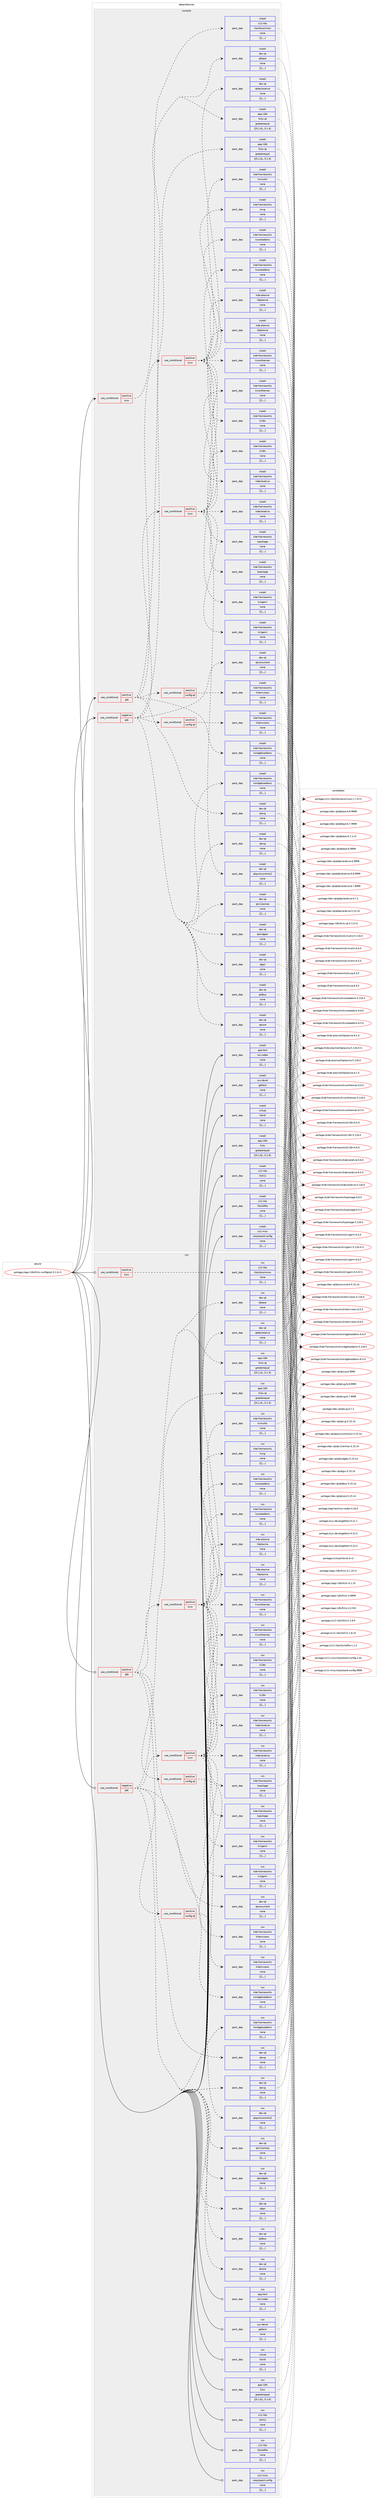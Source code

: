 digraph prolog {

# *************
# Graph options
# *************

newrank=true;
concentrate=true;
compound=true;
graph [rankdir=LR,fontname=Helvetica,fontsize=10,ranksep=1.5];#, ranksep=2.5, nodesep=0.2];
edge  [arrowhead=vee];
node  [fontname=Helvetica,fontsize=10];

# **********
# The ebuild
# **********

subgraph cluster_leftcol {
color=gray;
label=<<i>ebuild</i>>;
id [label="portage://app-i18n/fcitx-configtool-5.1.6-r1", color=red, width=4, href="../app-i18n/fcitx-configtool-5.1.6-r1.svg"];
}

# ****************
# The dependencies
# ****************

subgraph cluster_midcol {
color=gray;
label=<<i>dependencies</i>>;
subgraph cluster_compile {
fillcolor="#eeeeee";
style=filled;
label=<<i>compile</i>>;
subgraph cond11276 {
dependency37606 [label=<<TABLE BORDER="0" CELLBORDER="1" CELLSPACING="0" CELLPADDING="4"><TR><TD ROWSPAN="3" CELLPADDING="10">use_conditional</TD></TR><TR><TD>negative</TD></TR><TR><TD>qt6</TD></TR></TABLE>>, shape=none, color=red];
subgraph pack25958 {
dependency37607 [label=<<TABLE BORDER="0" CELLBORDER="1" CELLSPACING="0" CELLPADDING="4" WIDTH="220"><TR><TD ROWSPAN="6" CELLPADDING="30">pack_dep</TD></TR><TR><TD WIDTH="110">install</TD></TR><TR><TD>app-i18n</TD></TR><TR><TD>fcitx-qt</TD></TR><TR><TD>greaterequal</TD></TR><TR><TD>[[5,1,4],,,5.1.4]</TD></TR></TABLE>>, shape=none, color=blue];
}
dependency37606:e -> dependency37607:w [weight=20,style="dashed",arrowhead="vee"];
subgraph pack25959 {
dependency37608 [label=<<TABLE BORDER="0" CELLBORDER="1" CELLSPACING="0" CELLPADDING="4" WIDTH="220"><TR><TD ROWSPAN="6" CELLPADDING="30">pack_dep</TD></TR><TR><TD WIDTH="110">install</TD></TR><TR><TD>dev-qt</TD></TR><TR><TD>qtconcurrent</TD></TR><TR><TD>none</TD></TR><TR><TD>[[],,,,]</TD></TR></TABLE>>, shape=none, color=blue];
}
dependency37606:e -> dependency37608:w [weight=20,style="dashed",arrowhead="vee"];
subgraph pack25960 {
dependency37609 [label=<<TABLE BORDER="0" CELLBORDER="1" CELLSPACING="0" CELLPADDING="4" WIDTH="220"><TR><TD ROWSPAN="6" CELLPADDING="30">pack_dep</TD></TR><TR><TD WIDTH="110">install</TD></TR><TR><TD>dev-qt</TD></TR><TR><TD>qtcore</TD></TR><TR><TD>none</TD></TR><TR><TD>[[],,,,]</TD></TR></TABLE>>, shape=none, color=blue];
}
dependency37606:e -> dependency37609:w [weight=20,style="dashed",arrowhead="vee"];
subgraph pack25961 {
dependency37610 [label=<<TABLE BORDER="0" CELLBORDER="1" CELLSPACING="0" CELLPADDING="4" WIDTH="220"><TR><TD ROWSPAN="6" CELLPADDING="30">pack_dep</TD></TR><TR><TD WIDTH="110">install</TD></TR><TR><TD>dev-qt</TD></TR><TR><TD>qtdbus</TD></TR><TR><TD>none</TD></TR><TR><TD>[[],,,,]</TD></TR></TABLE>>, shape=none, color=blue];
}
dependency37606:e -> dependency37610:w [weight=20,style="dashed",arrowhead="vee"];
subgraph pack25962 {
dependency37611 [label=<<TABLE BORDER="0" CELLBORDER="1" CELLSPACING="0" CELLPADDING="4" WIDTH="220"><TR><TD ROWSPAN="6" CELLPADDING="30">pack_dep</TD></TR><TR><TD WIDTH="110">install</TD></TR><TR><TD>dev-qt</TD></TR><TR><TD>qtgui</TD></TR><TR><TD>none</TD></TR><TR><TD>[[],,,,]</TD></TR></TABLE>>, shape=none, color=blue];
}
dependency37606:e -> dependency37611:w [weight=20,style="dashed",arrowhead="vee"];
subgraph pack25963 {
dependency37612 [label=<<TABLE BORDER="0" CELLBORDER="1" CELLSPACING="0" CELLPADDING="4" WIDTH="220"><TR><TD ROWSPAN="6" CELLPADDING="30">pack_dep</TD></TR><TR><TD WIDTH="110">install</TD></TR><TR><TD>dev-qt</TD></TR><TR><TD>qtsvg</TD></TR><TR><TD>none</TD></TR><TR><TD>[[],,,,]</TD></TR></TABLE>>, shape=none, color=blue];
}
dependency37606:e -> dependency37612:w [weight=20,style="dashed",arrowhead="vee"];
subgraph pack25964 {
dependency37613 [label=<<TABLE BORDER="0" CELLBORDER="1" CELLSPACING="0" CELLPADDING="4" WIDTH="220"><TR><TD ROWSPAN="6" CELLPADDING="30">pack_dep</TD></TR><TR><TD WIDTH="110">install</TD></TR><TR><TD>dev-qt</TD></TR><TR><TD>qtwidgets</TD></TR><TR><TD>none</TD></TR><TR><TD>[[],,,,]</TD></TR></TABLE>>, shape=none, color=blue];
}
dependency37606:e -> dependency37613:w [weight=20,style="dashed",arrowhead="vee"];
subgraph pack25965 {
dependency37614 [label=<<TABLE BORDER="0" CELLBORDER="1" CELLSPACING="0" CELLPADDING="4" WIDTH="220"><TR><TD ROWSPAN="6" CELLPADDING="30">pack_dep</TD></TR><TR><TD WIDTH="110">install</TD></TR><TR><TD>dev-qt</TD></TR><TR><TD>qtx11extras</TD></TR><TR><TD>none</TD></TR><TR><TD>[[],,,,]</TD></TR></TABLE>>, shape=none, color=blue];
}
dependency37606:e -> dependency37614:w [weight=20,style="dashed",arrowhead="vee"];
subgraph pack25966 {
dependency37615 [label=<<TABLE BORDER="0" CELLBORDER="1" CELLSPACING="0" CELLPADDING="4" WIDTH="220"><TR><TD ROWSPAN="6" CELLPADDING="30">pack_dep</TD></TR><TR><TD WIDTH="110">install</TD></TR><TR><TD>kde-frameworks</TD></TR><TR><TD>kwidgetsaddons</TD></TR><TR><TD>none</TD></TR><TR><TD>[[],,,,]</TD></TR></TABLE>>, shape=none, color=blue];
}
dependency37606:e -> dependency37615:w [weight=20,style="dashed",arrowhead="vee"];
subgraph cond11277 {
dependency37616 [label=<<TABLE BORDER="0" CELLBORDER="1" CELLSPACING="0" CELLPADDING="4"><TR><TD ROWSPAN="3" CELLPADDING="10">use_conditional</TD></TR><TR><TD>positive</TD></TR><TR><TD>config-qt</TD></TR></TABLE>>, shape=none, color=red];
subgraph pack25967 {
dependency37617 [label=<<TABLE BORDER="0" CELLBORDER="1" CELLSPACING="0" CELLPADDING="4" WIDTH="220"><TR><TD ROWSPAN="6" CELLPADDING="30">pack_dep</TD></TR><TR><TD WIDTH="110">install</TD></TR><TR><TD>kde-frameworks</TD></TR><TR><TD>kitemviews</TD></TR><TR><TD>none</TD></TR><TR><TD>[[],,,,]</TD></TR></TABLE>>, shape=none, color=blue];
}
dependency37616:e -> dependency37617:w [weight=20,style="dashed",arrowhead="vee"];
}
dependency37606:e -> dependency37616:w [weight=20,style="dashed",arrowhead="vee"];
subgraph cond11278 {
dependency37618 [label=<<TABLE BORDER="0" CELLBORDER="1" CELLSPACING="0" CELLPADDING="4"><TR><TD ROWSPAN="3" CELLPADDING="10">use_conditional</TD></TR><TR><TD>positive</TD></TR><TR><TD>kcm</TD></TR></TABLE>>, shape=none, color=red];
subgraph pack25968 {
dependency37619 [label=<<TABLE BORDER="0" CELLBORDER="1" CELLSPACING="0" CELLPADDING="4" WIDTH="220"><TR><TD ROWSPAN="6" CELLPADDING="30">pack_dep</TD></TR><TR><TD WIDTH="110">install</TD></TR><TR><TD>dev-qt</TD></TR><TR><TD>qtquickcontrols2</TD></TR><TR><TD>none</TD></TR><TR><TD>[[],,,,]</TD></TR></TABLE>>, shape=none, color=blue];
}
dependency37618:e -> dependency37619:w [weight=20,style="dashed",arrowhead="vee"];
subgraph pack25969 {
dependency37620 [label=<<TABLE BORDER="0" CELLBORDER="1" CELLSPACING="0" CELLPADDING="4" WIDTH="220"><TR><TD ROWSPAN="6" CELLPADDING="30">pack_dep</TD></TR><TR><TD WIDTH="110">install</TD></TR><TR><TD>kde-frameworks</TD></TR><TR><TD>kcoreaddons</TD></TR><TR><TD>none</TD></TR><TR><TD>[[],,,,]</TD></TR></TABLE>>, shape=none, color=blue];
}
dependency37618:e -> dependency37620:w [weight=20,style="dashed",arrowhead="vee"];
subgraph pack25970 {
dependency37621 [label=<<TABLE BORDER="0" CELLBORDER="1" CELLSPACING="0" CELLPADDING="4" WIDTH="220"><TR><TD ROWSPAN="6" CELLPADDING="30">pack_dep</TD></TR><TR><TD WIDTH="110">install</TD></TR><TR><TD>kde-frameworks</TD></TR><TR><TD>kdeclarative</TD></TR><TR><TD>none</TD></TR><TR><TD>[[],,,,]</TD></TR></TABLE>>, shape=none, color=blue];
}
dependency37618:e -> dependency37621:w [weight=20,style="dashed",arrowhead="vee"];
subgraph pack25971 {
dependency37622 [label=<<TABLE BORDER="0" CELLBORDER="1" CELLSPACING="0" CELLPADDING="4" WIDTH="220"><TR><TD ROWSPAN="6" CELLPADDING="30">pack_dep</TD></TR><TR><TD WIDTH="110">install</TD></TR><TR><TD>kde-frameworks</TD></TR><TR><TD>ki18n</TD></TR><TR><TD>none</TD></TR><TR><TD>[[],,,,]</TD></TR></TABLE>>, shape=none, color=blue];
}
dependency37618:e -> dependency37622:w [weight=20,style="dashed",arrowhead="vee"];
subgraph pack25972 {
dependency37623 [label=<<TABLE BORDER="0" CELLBORDER="1" CELLSPACING="0" CELLPADDING="4" WIDTH="220"><TR><TD ROWSPAN="6" CELLPADDING="30">pack_dep</TD></TR><TR><TD WIDTH="110">install</TD></TR><TR><TD>kde-frameworks</TD></TR><TR><TD>kiconthemes</TD></TR><TR><TD>none</TD></TR><TR><TD>[[],,,,]</TD></TR></TABLE>>, shape=none, color=blue];
}
dependency37618:e -> dependency37623:w [weight=20,style="dashed",arrowhead="vee"];
subgraph pack25973 {
dependency37624 [label=<<TABLE BORDER="0" CELLBORDER="1" CELLSPACING="0" CELLPADDING="4" WIDTH="220"><TR><TD ROWSPAN="6" CELLPADDING="30">pack_dep</TD></TR><TR><TD WIDTH="110">install</TD></TR><TR><TD>kde-frameworks</TD></TR><TR><TD>kirigami</TD></TR><TR><TD>none</TD></TR><TR><TD>[[],,,,]</TD></TR></TABLE>>, shape=none, color=blue];
}
dependency37618:e -> dependency37624:w [weight=20,style="dashed",arrowhead="vee"];
subgraph pack25974 {
dependency37625 [label=<<TABLE BORDER="0" CELLBORDER="1" CELLSPACING="0" CELLPADDING="4" WIDTH="220"><TR><TD ROWSPAN="6" CELLPADDING="30">pack_dep</TD></TR><TR><TD WIDTH="110">install</TD></TR><TR><TD>kde-frameworks</TD></TR><TR><TD>kpackage</TD></TR><TR><TD>none</TD></TR><TR><TD>[[],,,,]</TD></TR></TABLE>>, shape=none, color=blue];
}
dependency37618:e -> dependency37625:w [weight=20,style="dashed",arrowhead="vee"];
subgraph pack25975 {
dependency37626 [label=<<TABLE BORDER="0" CELLBORDER="1" CELLSPACING="0" CELLPADDING="4" WIDTH="220"><TR><TD ROWSPAN="6" CELLPADDING="30">pack_dep</TD></TR><TR><TD WIDTH="110">install</TD></TR><TR><TD>kde-plasma</TD></TR><TR><TD>libplasma</TD></TR><TR><TD>none</TD></TR><TR><TD>[[],,,,]</TD></TR></TABLE>>, shape=none, color=blue];
}
dependency37618:e -> dependency37626:w [weight=20,style="dashed",arrowhead="vee"];
}
dependency37606:e -> dependency37618:w [weight=20,style="dashed",arrowhead="vee"];
}
id:e -> dependency37606:w [weight=20,style="solid",arrowhead="vee"];
subgraph cond11279 {
dependency37627 [label=<<TABLE BORDER="0" CELLBORDER="1" CELLSPACING="0" CELLPADDING="4"><TR><TD ROWSPAN="3" CELLPADDING="10">use_conditional</TD></TR><TR><TD>positive</TD></TR><TR><TD>kcm</TD></TR></TABLE>>, shape=none, color=red];
subgraph pack25976 {
dependency37628 [label=<<TABLE BORDER="0" CELLBORDER="1" CELLSPACING="0" CELLPADDING="4" WIDTH="220"><TR><TD ROWSPAN="6" CELLPADDING="30">pack_dep</TD></TR><TR><TD WIDTH="110">install</TD></TR><TR><TD>x11-libs</TD></TR><TR><TD>libxkbcommon</TD></TR><TR><TD>none</TD></TR><TR><TD>[[],,,,]</TD></TR></TABLE>>, shape=none, color=blue];
}
dependency37627:e -> dependency37628:w [weight=20,style="dashed",arrowhead="vee"];
}
id:e -> dependency37627:w [weight=20,style="solid",arrowhead="vee"];
subgraph cond11280 {
dependency37629 [label=<<TABLE BORDER="0" CELLBORDER="1" CELLSPACING="0" CELLPADDING="4"><TR><TD ROWSPAN="3" CELLPADDING="10">use_conditional</TD></TR><TR><TD>positive</TD></TR><TR><TD>qt6</TD></TR></TABLE>>, shape=none, color=red];
subgraph pack25977 {
dependency37630 [label=<<TABLE BORDER="0" CELLBORDER="1" CELLSPACING="0" CELLPADDING="4" WIDTH="220"><TR><TD ROWSPAN="6" CELLPADDING="30">pack_dep</TD></TR><TR><TD WIDTH="110">install</TD></TR><TR><TD>app-i18n</TD></TR><TR><TD>fcitx-qt</TD></TR><TR><TD>greaterequal</TD></TR><TR><TD>[[5,1,4],,,5.1.4]</TD></TR></TABLE>>, shape=none, color=blue];
}
dependency37629:e -> dependency37630:w [weight=20,style="dashed",arrowhead="vee"];
subgraph pack25978 {
dependency37631 [label=<<TABLE BORDER="0" CELLBORDER="1" CELLSPACING="0" CELLPADDING="4" WIDTH="220"><TR><TD ROWSPAN="6" CELLPADDING="30">pack_dep</TD></TR><TR><TD WIDTH="110">install</TD></TR><TR><TD>dev-qt</TD></TR><TR><TD>qtbase</TD></TR><TR><TD>none</TD></TR><TR><TD>[[],,,,]</TD></TR></TABLE>>, shape=none, color=blue];
}
dependency37629:e -> dependency37631:w [weight=20,style="dashed",arrowhead="vee"];
subgraph pack25979 {
dependency37632 [label=<<TABLE BORDER="0" CELLBORDER="1" CELLSPACING="0" CELLPADDING="4" WIDTH="220"><TR><TD ROWSPAN="6" CELLPADDING="30">pack_dep</TD></TR><TR><TD WIDTH="110">install</TD></TR><TR><TD>dev-qt</TD></TR><TR><TD>qtsvg</TD></TR><TR><TD>none</TD></TR><TR><TD>[[],,,,]</TD></TR></TABLE>>, shape=none, color=blue];
}
dependency37629:e -> dependency37632:w [weight=20,style="dashed",arrowhead="vee"];
subgraph pack25980 {
dependency37633 [label=<<TABLE BORDER="0" CELLBORDER="1" CELLSPACING="0" CELLPADDING="4" WIDTH="220"><TR><TD ROWSPAN="6" CELLPADDING="30">pack_dep</TD></TR><TR><TD WIDTH="110">install</TD></TR><TR><TD>kde-frameworks</TD></TR><TR><TD>kwidgetsaddons</TD></TR><TR><TD>none</TD></TR><TR><TD>[[],,,,]</TD></TR></TABLE>>, shape=none, color=blue];
}
dependency37629:e -> dependency37633:w [weight=20,style="dashed",arrowhead="vee"];
subgraph cond11281 {
dependency37634 [label=<<TABLE BORDER="0" CELLBORDER="1" CELLSPACING="0" CELLPADDING="4"><TR><TD ROWSPAN="3" CELLPADDING="10">use_conditional</TD></TR><TR><TD>positive</TD></TR><TR><TD>config-qt</TD></TR></TABLE>>, shape=none, color=red];
subgraph pack25981 {
dependency37635 [label=<<TABLE BORDER="0" CELLBORDER="1" CELLSPACING="0" CELLPADDING="4" WIDTH="220"><TR><TD ROWSPAN="6" CELLPADDING="30">pack_dep</TD></TR><TR><TD WIDTH="110">install</TD></TR><TR><TD>kde-frameworks</TD></TR><TR><TD>kitemviews</TD></TR><TR><TD>none</TD></TR><TR><TD>[[],,,,]</TD></TR></TABLE>>, shape=none, color=blue];
}
dependency37634:e -> dependency37635:w [weight=20,style="dashed",arrowhead="vee"];
}
dependency37629:e -> dependency37634:w [weight=20,style="dashed",arrowhead="vee"];
subgraph cond11282 {
dependency37636 [label=<<TABLE BORDER="0" CELLBORDER="1" CELLSPACING="0" CELLPADDING="4"><TR><TD ROWSPAN="3" CELLPADDING="10">use_conditional</TD></TR><TR><TD>positive</TD></TR><TR><TD>kcm</TD></TR></TABLE>>, shape=none, color=red];
subgraph pack25982 {
dependency37637 [label=<<TABLE BORDER="0" CELLBORDER="1" CELLSPACING="0" CELLPADDING="4" WIDTH="220"><TR><TD ROWSPAN="6" CELLPADDING="30">pack_dep</TD></TR><TR><TD WIDTH="110">install</TD></TR><TR><TD>dev-qt</TD></TR><TR><TD>qtdeclarative</TD></TR><TR><TD>none</TD></TR><TR><TD>[[],,,,]</TD></TR></TABLE>>, shape=none, color=blue];
}
dependency37636:e -> dependency37637:w [weight=20,style="dashed",arrowhead="vee"];
subgraph pack25983 {
dependency37638 [label=<<TABLE BORDER="0" CELLBORDER="1" CELLSPACING="0" CELLPADDING="4" WIDTH="220"><TR><TD ROWSPAN="6" CELLPADDING="30">pack_dep</TD></TR><TR><TD WIDTH="110">install</TD></TR><TR><TD>kde-frameworks</TD></TR><TR><TD>kcoreaddons</TD></TR><TR><TD>none</TD></TR><TR><TD>[[],,,,]</TD></TR></TABLE>>, shape=none, color=blue];
}
dependency37636:e -> dependency37638:w [weight=20,style="dashed",arrowhead="vee"];
subgraph pack25984 {
dependency37639 [label=<<TABLE BORDER="0" CELLBORDER="1" CELLSPACING="0" CELLPADDING="4" WIDTH="220"><TR><TD ROWSPAN="6" CELLPADDING="30">pack_dep</TD></TR><TR><TD WIDTH="110">install</TD></TR><TR><TD>kde-frameworks</TD></TR><TR><TD>kdeclarative</TD></TR><TR><TD>none</TD></TR><TR><TD>[[],,,,]</TD></TR></TABLE>>, shape=none, color=blue];
}
dependency37636:e -> dependency37639:w [weight=20,style="dashed",arrowhead="vee"];
subgraph pack25985 {
dependency37640 [label=<<TABLE BORDER="0" CELLBORDER="1" CELLSPACING="0" CELLPADDING="4" WIDTH="220"><TR><TD ROWSPAN="6" CELLPADDING="30">pack_dep</TD></TR><TR><TD WIDTH="110">install</TD></TR><TR><TD>kde-frameworks</TD></TR><TR><TD>ki18n</TD></TR><TR><TD>none</TD></TR><TR><TD>[[],,,,]</TD></TR></TABLE>>, shape=none, color=blue];
}
dependency37636:e -> dependency37640:w [weight=20,style="dashed",arrowhead="vee"];
subgraph pack25986 {
dependency37641 [label=<<TABLE BORDER="0" CELLBORDER="1" CELLSPACING="0" CELLPADDING="4" WIDTH="220"><TR><TD ROWSPAN="6" CELLPADDING="30">pack_dep</TD></TR><TR><TD WIDTH="110">install</TD></TR><TR><TD>kde-frameworks</TD></TR><TR><TD>kiconthemes</TD></TR><TR><TD>none</TD></TR><TR><TD>[[],,,,]</TD></TR></TABLE>>, shape=none, color=blue];
}
dependency37636:e -> dependency37641:w [weight=20,style="dashed",arrowhead="vee"];
subgraph pack25987 {
dependency37642 [label=<<TABLE BORDER="0" CELLBORDER="1" CELLSPACING="0" CELLPADDING="4" WIDTH="220"><TR><TD ROWSPAN="6" CELLPADDING="30">pack_dep</TD></TR><TR><TD WIDTH="110">install</TD></TR><TR><TD>kde-frameworks</TD></TR><TR><TD>kirigami</TD></TR><TR><TD>none</TD></TR><TR><TD>[[],,,,]</TD></TR></TABLE>>, shape=none, color=blue];
}
dependency37636:e -> dependency37642:w [weight=20,style="dashed",arrowhead="vee"];
subgraph pack25988 {
dependency37643 [label=<<TABLE BORDER="0" CELLBORDER="1" CELLSPACING="0" CELLPADDING="4" WIDTH="220"><TR><TD ROWSPAN="6" CELLPADDING="30">pack_dep</TD></TR><TR><TD WIDTH="110">install</TD></TR><TR><TD>kde-frameworks</TD></TR><TR><TD>kpackage</TD></TR><TR><TD>none</TD></TR><TR><TD>[[],,,,]</TD></TR></TABLE>>, shape=none, color=blue];
}
dependency37636:e -> dependency37643:w [weight=20,style="dashed",arrowhead="vee"];
subgraph pack25989 {
dependency37644 [label=<<TABLE BORDER="0" CELLBORDER="1" CELLSPACING="0" CELLPADDING="4" WIDTH="220"><TR><TD ROWSPAN="6" CELLPADDING="30">pack_dep</TD></TR><TR><TD WIDTH="110">install</TD></TR><TR><TD>kde-frameworks</TD></TR><TR><TD>ksvg</TD></TR><TR><TD>none</TD></TR><TR><TD>[[],,,,]</TD></TR></TABLE>>, shape=none, color=blue];
}
dependency37636:e -> dependency37644:w [weight=20,style="dashed",arrowhead="vee"];
subgraph pack25990 {
dependency37645 [label=<<TABLE BORDER="0" CELLBORDER="1" CELLSPACING="0" CELLPADDING="4" WIDTH="220"><TR><TD ROWSPAN="6" CELLPADDING="30">pack_dep</TD></TR><TR><TD WIDTH="110">install</TD></TR><TR><TD>kde-frameworks</TD></TR><TR><TD>kcmutils</TD></TR><TR><TD>none</TD></TR><TR><TD>[[],,,,]</TD></TR></TABLE>>, shape=none, color=blue];
}
dependency37636:e -> dependency37645:w [weight=20,style="dashed",arrowhead="vee"];
subgraph pack25991 {
dependency37646 [label=<<TABLE BORDER="0" CELLBORDER="1" CELLSPACING="0" CELLPADDING="4" WIDTH="220"><TR><TD ROWSPAN="6" CELLPADDING="30">pack_dep</TD></TR><TR><TD WIDTH="110">install</TD></TR><TR><TD>kde-plasma</TD></TR><TR><TD>libplasma</TD></TR><TR><TD>none</TD></TR><TR><TD>[[],,,,]</TD></TR></TABLE>>, shape=none, color=blue];
}
dependency37636:e -> dependency37646:w [weight=20,style="dashed",arrowhead="vee"];
}
dependency37629:e -> dependency37636:w [weight=20,style="dashed",arrowhead="vee"];
}
id:e -> dependency37629:w [weight=20,style="solid",arrowhead="vee"];
subgraph pack25992 {
dependency37647 [label=<<TABLE BORDER="0" CELLBORDER="1" CELLSPACING="0" CELLPADDING="4" WIDTH="220"><TR><TD ROWSPAN="6" CELLPADDING="30">pack_dep</TD></TR><TR><TD WIDTH="110">install</TD></TR><TR><TD>app-i18n</TD></TR><TR><TD>fcitx</TD></TR><TR><TD>greaterequal</TD></TR><TR><TD>[[5,1,6],,,5.1.6]</TD></TR></TABLE>>, shape=none, color=blue];
}
id:e -> dependency37647:w [weight=20,style="solid",arrowhead="vee"];
subgraph pack25993 {
dependency37648 [label=<<TABLE BORDER="0" CELLBORDER="1" CELLSPACING="0" CELLPADDING="4" WIDTH="220"><TR><TD ROWSPAN="6" CELLPADDING="30">pack_dep</TD></TR><TR><TD WIDTH="110">install</TD></TR><TR><TD>app-text</TD></TR><TR><TD>iso-codes</TD></TR><TR><TD>none</TD></TR><TR><TD>[[],,,,]</TD></TR></TABLE>>, shape=none, color=blue];
}
id:e -> dependency37648:w [weight=20,style="solid",arrowhead="vee"];
subgraph pack25994 {
dependency37649 [label=<<TABLE BORDER="0" CELLBORDER="1" CELLSPACING="0" CELLPADDING="4" WIDTH="220"><TR><TD ROWSPAN="6" CELLPADDING="30">pack_dep</TD></TR><TR><TD WIDTH="110">install</TD></TR><TR><TD>sys-devel</TD></TR><TR><TD>gettext</TD></TR><TR><TD>none</TD></TR><TR><TD>[[],,,,]</TD></TR></TABLE>>, shape=none, color=blue];
}
id:e -> dependency37649:w [weight=20,style="solid",arrowhead="vee"];
subgraph pack25995 {
dependency37650 [label=<<TABLE BORDER="0" CELLBORDER="1" CELLSPACING="0" CELLPADDING="4" WIDTH="220"><TR><TD ROWSPAN="6" CELLPADDING="30">pack_dep</TD></TR><TR><TD WIDTH="110">install</TD></TR><TR><TD>virtual</TD></TR><TR><TD>libintl</TD></TR><TR><TD>none</TD></TR><TR><TD>[[],,,,]</TD></TR></TABLE>>, shape=none, color=blue];
}
id:e -> dependency37650:w [weight=20,style="solid",arrowhead="vee"];
subgraph pack25996 {
dependency37651 [label=<<TABLE BORDER="0" CELLBORDER="1" CELLSPACING="0" CELLPADDING="4" WIDTH="220"><TR><TD ROWSPAN="6" CELLPADDING="30">pack_dep</TD></TR><TR><TD WIDTH="110">install</TD></TR><TR><TD>x11-libs</TD></TR><TR><TD>libX11</TD></TR><TR><TD>none</TD></TR><TR><TD>[[],,,,]</TD></TR></TABLE>>, shape=none, color=blue];
}
id:e -> dependency37651:w [weight=20,style="solid",arrowhead="vee"];
subgraph pack25997 {
dependency37652 [label=<<TABLE BORDER="0" CELLBORDER="1" CELLSPACING="0" CELLPADDING="4" WIDTH="220"><TR><TD ROWSPAN="6" CELLPADDING="30">pack_dep</TD></TR><TR><TD WIDTH="110">install</TD></TR><TR><TD>x11-libs</TD></TR><TR><TD>libxkbfile</TD></TR><TR><TD>none</TD></TR><TR><TD>[[],,,,]</TD></TR></TABLE>>, shape=none, color=blue];
}
id:e -> dependency37652:w [weight=20,style="solid",arrowhead="vee"];
subgraph pack25998 {
dependency37653 [label=<<TABLE BORDER="0" CELLBORDER="1" CELLSPACING="0" CELLPADDING="4" WIDTH="220"><TR><TD ROWSPAN="6" CELLPADDING="30">pack_dep</TD></TR><TR><TD WIDTH="110">install</TD></TR><TR><TD>x11-misc</TD></TR><TR><TD>xkeyboard-config</TD></TR><TR><TD>none</TD></TR><TR><TD>[[],,,,]</TD></TR></TABLE>>, shape=none, color=blue];
}
id:e -> dependency37653:w [weight=20,style="solid",arrowhead="vee"];
}
subgraph cluster_compileandrun {
fillcolor="#eeeeee";
style=filled;
label=<<i>compile and run</i>>;
}
subgraph cluster_run {
fillcolor="#eeeeee";
style=filled;
label=<<i>run</i>>;
subgraph cond11283 {
dependency37654 [label=<<TABLE BORDER="0" CELLBORDER="1" CELLSPACING="0" CELLPADDING="4"><TR><TD ROWSPAN="3" CELLPADDING="10">use_conditional</TD></TR><TR><TD>negative</TD></TR><TR><TD>qt6</TD></TR></TABLE>>, shape=none, color=red];
subgraph pack25999 {
dependency37655 [label=<<TABLE BORDER="0" CELLBORDER="1" CELLSPACING="0" CELLPADDING="4" WIDTH="220"><TR><TD ROWSPAN="6" CELLPADDING="30">pack_dep</TD></TR><TR><TD WIDTH="110">run</TD></TR><TR><TD>app-i18n</TD></TR><TR><TD>fcitx-qt</TD></TR><TR><TD>greaterequal</TD></TR><TR><TD>[[5,1,4],,,5.1.4]</TD></TR></TABLE>>, shape=none, color=blue];
}
dependency37654:e -> dependency37655:w [weight=20,style="dashed",arrowhead="vee"];
subgraph pack26000 {
dependency37656 [label=<<TABLE BORDER="0" CELLBORDER="1" CELLSPACING="0" CELLPADDING="4" WIDTH="220"><TR><TD ROWSPAN="6" CELLPADDING="30">pack_dep</TD></TR><TR><TD WIDTH="110">run</TD></TR><TR><TD>dev-qt</TD></TR><TR><TD>qtconcurrent</TD></TR><TR><TD>none</TD></TR><TR><TD>[[],,,,]</TD></TR></TABLE>>, shape=none, color=blue];
}
dependency37654:e -> dependency37656:w [weight=20,style="dashed",arrowhead="vee"];
subgraph pack26001 {
dependency37657 [label=<<TABLE BORDER="0" CELLBORDER="1" CELLSPACING="0" CELLPADDING="4" WIDTH="220"><TR><TD ROWSPAN="6" CELLPADDING="30">pack_dep</TD></TR><TR><TD WIDTH="110">run</TD></TR><TR><TD>dev-qt</TD></TR><TR><TD>qtcore</TD></TR><TR><TD>none</TD></TR><TR><TD>[[],,,,]</TD></TR></TABLE>>, shape=none, color=blue];
}
dependency37654:e -> dependency37657:w [weight=20,style="dashed",arrowhead="vee"];
subgraph pack26002 {
dependency37658 [label=<<TABLE BORDER="0" CELLBORDER="1" CELLSPACING="0" CELLPADDING="4" WIDTH="220"><TR><TD ROWSPAN="6" CELLPADDING="30">pack_dep</TD></TR><TR><TD WIDTH="110">run</TD></TR><TR><TD>dev-qt</TD></TR><TR><TD>qtdbus</TD></TR><TR><TD>none</TD></TR><TR><TD>[[],,,,]</TD></TR></TABLE>>, shape=none, color=blue];
}
dependency37654:e -> dependency37658:w [weight=20,style="dashed",arrowhead="vee"];
subgraph pack26003 {
dependency37659 [label=<<TABLE BORDER="0" CELLBORDER="1" CELLSPACING="0" CELLPADDING="4" WIDTH="220"><TR><TD ROWSPAN="6" CELLPADDING="30">pack_dep</TD></TR><TR><TD WIDTH="110">run</TD></TR><TR><TD>dev-qt</TD></TR><TR><TD>qtgui</TD></TR><TR><TD>none</TD></TR><TR><TD>[[],,,,]</TD></TR></TABLE>>, shape=none, color=blue];
}
dependency37654:e -> dependency37659:w [weight=20,style="dashed",arrowhead="vee"];
subgraph pack26004 {
dependency37660 [label=<<TABLE BORDER="0" CELLBORDER="1" CELLSPACING="0" CELLPADDING="4" WIDTH="220"><TR><TD ROWSPAN="6" CELLPADDING="30">pack_dep</TD></TR><TR><TD WIDTH="110">run</TD></TR><TR><TD>dev-qt</TD></TR><TR><TD>qtsvg</TD></TR><TR><TD>none</TD></TR><TR><TD>[[],,,,]</TD></TR></TABLE>>, shape=none, color=blue];
}
dependency37654:e -> dependency37660:w [weight=20,style="dashed",arrowhead="vee"];
subgraph pack26005 {
dependency37661 [label=<<TABLE BORDER="0" CELLBORDER="1" CELLSPACING="0" CELLPADDING="4" WIDTH="220"><TR><TD ROWSPAN="6" CELLPADDING="30">pack_dep</TD></TR><TR><TD WIDTH="110">run</TD></TR><TR><TD>dev-qt</TD></TR><TR><TD>qtwidgets</TD></TR><TR><TD>none</TD></TR><TR><TD>[[],,,,]</TD></TR></TABLE>>, shape=none, color=blue];
}
dependency37654:e -> dependency37661:w [weight=20,style="dashed",arrowhead="vee"];
subgraph pack26006 {
dependency37662 [label=<<TABLE BORDER="0" CELLBORDER="1" CELLSPACING="0" CELLPADDING="4" WIDTH="220"><TR><TD ROWSPAN="6" CELLPADDING="30">pack_dep</TD></TR><TR><TD WIDTH="110">run</TD></TR><TR><TD>dev-qt</TD></TR><TR><TD>qtx11extras</TD></TR><TR><TD>none</TD></TR><TR><TD>[[],,,,]</TD></TR></TABLE>>, shape=none, color=blue];
}
dependency37654:e -> dependency37662:w [weight=20,style="dashed",arrowhead="vee"];
subgraph pack26007 {
dependency37663 [label=<<TABLE BORDER="0" CELLBORDER="1" CELLSPACING="0" CELLPADDING="4" WIDTH="220"><TR><TD ROWSPAN="6" CELLPADDING="30">pack_dep</TD></TR><TR><TD WIDTH="110">run</TD></TR><TR><TD>kde-frameworks</TD></TR><TR><TD>kwidgetsaddons</TD></TR><TR><TD>none</TD></TR><TR><TD>[[],,,,]</TD></TR></TABLE>>, shape=none, color=blue];
}
dependency37654:e -> dependency37663:w [weight=20,style="dashed",arrowhead="vee"];
subgraph cond11284 {
dependency37664 [label=<<TABLE BORDER="0" CELLBORDER="1" CELLSPACING="0" CELLPADDING="4"><TR><TD ROWSPAN="3" CELLPADDING="10">use_conditional</TD></TR><TR><TD>positive</TD></TR><TR><TD>config-qt</TD></TR></TABLE>>, shape=none, color=red];
subgraph pack26008 {
dependency37665 [label=<<TABLE BORDER="0" CELLBORDER="1" CELLSPACING="0" CELLPADDING="4" WIDTH="220"><TR><TD ROWSPAN="6" CELLPADDING="30">pack_dep</TD></TR><TR><TD WIDTH="110">run</TD></TR><TR><TD>kde-frameworks</TD></TR><TR><TD>kitemviews</TD></TR><TR><TD>none</TD></TR><TR><TD>[[],,,,]</TD></TR></TABLE>>, shape=none, color=blue];
}
dependency37664:e -> dependency37665:w [weight=20,style="dashed",arrowhead="vee"];
}
dependency37654:e -> dependency37664:w [weight=20,style="dashed",arrowhead="vee"];
subgraph cond11285 {
dependency37666 [label=<<TABLE BORDER="0" CELLBORDER="1" CELLSPACING="0" CELLPADDING="4"><TR><TD ROWSPAN="3" CELLPADDING="10">use_conditional</TD></TR><TR><TD>positive</TD></TR><TR><TD>kcm</TD></TR></TABLE>>, shape=none, color=red];
subgraph pack26009 {
dependency37667 [label=<<TABLE BORDER="0" CELLBORDER="1" CELLSPACING="0" CELLPADDING="4" WIDTH="220"><TR><TD ROWSPAN="6" CELLPADDING="30">pack_dep</TD></TR><TR><TD WIDTH="110">run</TD></TR><TR><TD>dev-qt</TD></TR><TR><TD>qtquickcontrols2</TD></TR><TR><TD>none</TD></TR><TR><TD>[[],,,,]</TD></TR></TABLE>>, shape=none, color=blue];
}
dependency37666:e -> dependency37667:w [weight=20,style="dashed",arrowhead="vee"];
subgraph pack26010 {
dependency37668 [label=<<TABLE BORDER="0" CELLBORDER="1" CELLSPACING="0" CELLPADDING="4" WIDTH="220"><TR><TD ROWSPAN="6" CELLPADDING="30">pack_dep</TD></TR><TR><TD WIDTH="110">run</TD></TR><TR><TD>kde-frameworks</TD></TR><TR><TD>kcoreaddons</TD></TR><TR><TD>none</TD></TR><TR><TD>[[],,,,]</TD></TR></TABLE>>, shape=none, color=blue];
}
dependency37666:e -> dependency37668:w [weight=20,style="dashed",arrowhead="vee"];
subgraph pack26011 {
dependency37669 [label=<<TABLE BORDER="0" CELLBORDER="1" CELLSPACING="0" CELLPADDING="4" WIDTH="220"><TR><TD ROWSPAN="6" CELLPADDING="30">pack_dep</TD></TR><TR><TD WIDTH="110">run</TD></TR><TR><TD>kde-frameworks</TD></TR><TR><TD>kdeclarative</TD></TR><TR><TD>none</TD></TR><TR><TD>[[],,,,]</TD></TR></TABLE>>, shape=none, color=blue];
}
dependency37666:e -> dependency37669:w [weight=20,style="dashed",arrowhead="vee"];
subgraph pack26012 {
dependency37670 [label=<<TABLE BORDER="0" CELLBORDER="1" CELLSPACING="0" CELLPADDING="4" WIDTH="220"><TR><TD ROWSPAN="6" CELLPADDING="30">pack_dep</TD></TR><TR><TD WIDTH="110">run</TD></TR><TR><TD>kde-frameworks</TD></TR><TR><TD>ki18n</TD></TR><TR><TD>none</TD></TR><TR><TD>[[],,,,]</TD></TR></TABLE>>, shape=none, color=blue];
}
dependency37666:e -> dependency37670:w [weight=20,style="dashed",arrowhead="vee"];
subgraph pack26013 {
dependency37671 [label=<<TABLE BORDER="0" CELLBORDER="1" CELLSPACING="0" CELLPADDING="4" WIDTH="220"><TR><TD ROWSPAN="6" CELLPADDING="30">pack_dep</TD></TR><TR><TD WIDTH="110">run</TD></TR><TR><TD>kde-frameworks</TD></TR><TR><TD>kiconthemes</TD></TR><TR><TD>none</TD></TR><TR><TD>[[],,,,]</TD></TR></TABLE>>, shape=none, color=blue];
}
dependency37666:e -> dependency37671:w [weight=20,style="dashed",arrowhead="vee"];
subgraph pack26014 {
dependency37672 [label=<<TABLE BORDER="0" CELLBORDER="1" CELLSPACING="0" CELLPADDING="4" WIDTH="220"><TR><TD ROWSPAN="6" CELLPADDING="30">pack_dep</TD></TR><TR><TD WIDTH="110">run</TD></TR><TR><TD>kde-frameworks</TD></TR><TR><TD>kirigami</TD></TR><TR><TD>none</TD></TR><TR><TD>[[],,,,]</TD></TR></TABLE>>, shape=none, color=blue];
}
dependency37666:e -> dependency37672:w [weight=20,style="dashed",arrowhead="vee"];
subgraph pack26015 {
dependency37673 [label=<<TABLE BORDER="0" CELLBORDER="1" CELLSPACING="0" CELLPADDING="4" WIDTH="220"><TR><TD ROWSPAN="6" CELLPADDING="30">pack_dep</TD></TR><TR><TD WIDTH="110">run</TD></TR><TR><TD>kde-frameworks</TD></TR><TR><TD>kpackage</TD></TR><TR><TD>none</TD></TR><TR><TD>[[],,,,]</TD></TR></TABLE>>, shape=none, color=blue];
}
dependency37666:e -> dependency37673:w [weight=20,style="dashed",arrowhead="vee"];
subgraph pack26016 {
dependency37674 [label=<<TABLE BORDER="0" CELLBORDER="1" CELLSPACING="0" CELLPADDING="4" WIDTH="220"><TR><TD ROWSPAN="6" CELLPADDING="30">pack_dep</TD></TR><TR><TD WIDTH="110">run</TD></TR><TR><TD>kde-plasma</TD></TR><TR><TD>libplasma</TD></TR><TR><TD>none</TD></TR><TR><TD>[[],,,,]</TD></TR></TABLE>>, shape=none, color=blue];
}
dependency37666:e -> dependency37674:w [weight=20,style="dashed",arrowhead="vee"];
}
dependency37654:e -> dependency37666:w [weight=20,style="dashed",arrowhead="vee"];
}
id:e -> dependency37654:w [weight=20,style="solid",arrowhead="odot"];
subgraph cond11286 {
dependency37675 [label=<<TABLE BORDER="0" CELLBORDER="1" CELLSPACING="0" CELLPADDING="4"><TR><TD ROWSPAN="3" CELLPADDING="10">use_conditional</TD></TR><TR><TD>positive</TD></TR><TR><TD>kcm</TD></TR></TABLE>>, shape=none, color=red];
subgraph pack26017 {
dependency37676 [label=<<TABLE BORDER="0" CELLBORDER="1" CELLSPACING="0" CELLPADDING="4" WIDTH="220"><TR><TD ROWSPAN="6" CELLPADDING="30">pack_dep</TD></TR><TR><TD WIDTH="110">run</TD></TR><TR><TD>x11-libs</TD></TR><TR><TD>libxkbcommon</TD></TR><TR><TD>none</TD></TR><TR><TD>[[],,,,]</TD></TR></TABLE>>, shape=none, color=blue];
}
dependency37675:e -> dependency37676:w [weight=20,style="dashed",arrowhead="vee"];
}
id:e -> dependency37675:w [weight=20,style="solid",arrowhead="odot"];
subgraph cond11287 {
dependency37677 [label=<<TABLE BORDER="0" CELLBORDER="1" CELLSPACING="0" CELLPADDING="4"><TR><TD ROWSPAN="3" CELLPADDING="10">use_conditional</TD></TR><TR><TD>positive</TD></TR><TR><TD>qt6</TD></TR></TABLE>>, shape=none, color=red];
subgraph pack26018 {
dependency37678 [label=<<TABLE BORDER="0" CELLBORDER="1" CELLSPACING="0" CELLPADDING="4" WIDTH="220"><TR><TD ROWSPAN="6" CELLPADDING="30">pack_dep</TD></TR><TR><TD WIDTH="110">run</TD></TR><TR><TD>app-i18n</TD></TR><TR><TD>fcitx-qt</TD></TR><TR><TD>greaterequal</TD></TR><TR><TD>[[5,1,4],,,5.1.4]</TD></TR></TABLE>>, shape=none, color=blue];
}
dependency37677:e -> dependency37678:w [weight=20,style="dashed",arrowhead="vee"];
subgraph pack26019 {
dependency37679 [label=<<TABLE BORDER="0" CELLBORDER="1" CELLSPACING="0" CELLPADDING="4" WIDTH="220"><TR><TD ROWSPAN="6" CELLPADDING="30">pack_dep</TD></TR><TR><TD WIDTH="110">run</TD></TR><TR><TD>dev-qt</TD></TR><TR><TD>qtbase</TD></TR><TR><TD>none</TD></TR><TR><TD>[[],,,,]</TD></TR></TABLE>>, shape=none, color=blue];
}
dependency37677:e -> dependency37679:w [weight=20,style="dashed",arrowhead="vee"];
subgraph pack26020 {
dependency37680 [label=<<TABLE BORDER="0" CELLBORDER="1" CELLSPACING="0" CELLPADDING="4" WIDTH="220"><TR><TD ROWSPAN="6" CELLPADDING="30">pack_dep</TD></TR><TR><TD WIDTH="110">run</TD></TR><TR><TD>dev-qt</TD></TR><TR><TD>qtsvg</TD></TR><TR><TD>none</TD></TR><TR><TD>[[],,,,]</TD></TR></TABLE>>, shape=none, color=blue];
}
dependency37677:e -> dependency37680:w [weight=20,style="dashed",arrowhead="vee"];
subgraph pack26021 {
dependency37681 [label=<<TABLE BORDER="0" CELLBORDER="1" CELLSPACING="0" CELLPADDING="4" WIDTH="220"><TR><TD ROWSPAN="6" CELLPADDING="30">pack_dep</TD></TR><TR><TD WIDTH="110">run</TD></TR><TR><TD>kde-frameworks</TD></TR><TR><TD>kwidgetsaddons</TD></TR><TR><TD>none</TD></TR><TR><TD>[[],,,,]</TD></TR></TABLE>>, shape=none, color=blue];
}
dependency37677:e -> dependency37681:w [weight=20,style="dashed",arrowhead="vee"];
subgraph cond11288 {
dependency37682 [label=<<TABLE BORDER="0" CELLBORDER="1" CELLSPACING="0" CELLPADDING="4"><TR><TD ROWSPAN="3" CELLPADDING="10">use_conditional</TD></TR><TR><TD>positive</TD></TR><TR><TD>config-qt</TD></TR></TABLE>>, shape=none, color=red];
subgraph pack26022 {
dependency37683 [label=<<TABLE BORDER="0" CELLBORDER="1" CELLSPACING="0" CELLPADDING="4" WIDTH="220"><TR><TD ROWSPAN="6" CELLPADDING="30">pack_dep</TD></TR><TR><TD WIDTH="110">run</TD></TR><TR><TD>kde-frameworks</TD></TR><TR><TD>kitemviews</TD></TR><TR><TD>none</TD></TR><TR><TD>[[],,,,]</TD></TR></TABLE>>, shape=none, color=blue];
}
dependency37682:e -> dependency37683:w [weight=20,style="dashed",arrowhead="vee"];
}
dependency37677:e -> dependency37682:w [weight=20,style="dashed",arrowhead="vee"];
subgraph cond11289 {
dependency37684 [label=<<TABLE BORDER="0" CELLBORDER="1" CELLSPACING="0" CELLPADDING="4"><TR><TD ROWSPAN="3" CELLPADDING="10">use_conditional</TD></TR><TR><TD>positive</TD></TR><TR><TD>kcm</TD></TR></TABLE>>, shape=none, color=red];
subgraph pack26023 {
dependency37685 [label=<<TABLE BORDER="0" CELLBORDER="1" CELLSPACING="0" CELLPADDING="4" WIDTH="220"><TR><TD ROWSPAN="6" CELLPADDING="30">pack_dep</TD></TR><TR><TD WIDTH="110">run</TD></TR><TR><TD>dev-qt</TD></TR><TR><TD>qtdeclarative</TD></TR><TR><TD>none</TD></TR><TR><TD>[[],,,,]</TD></TR></TABLE>>, shape=none, color=blue];
}
dependency37684:e -> dependency37685:w [weight=20,style="dashed",arrowhead="vee"];
subgraph pack26024 {
dependency37686 [label=<<TABLE BORDER="0" CELLBORDER="1" CELLSPACING="0" CELLPADDING="4" WIDTH="220"><TR><TD ROWSPAN="6" CELLPADDING="30">pack_dep</TD></TR><TR><TD WIDTH="110">run</TD></TR><TR><TD>kde-frameworks</TD></TR><TR><TD>kcoreaddons</TD></TR><TR><TD>none</TD></TR><TR><TD>[[],,,,]</TD></TR></TABLE>>, shape=none, color=blue];
}
dependency37684:e -> dependency37686:w [weight=20,style="dashed",arrowhead="vee"];
subgraph pack26025 {
dependency37687 [label=<<TABLE BORDER="0" CELLBORDER="1" CELLSPACING="0" CELLPADDING="4" WIDTH="220"><TR><TD ROWSPAN="6" CELLPADDING="30">pack_dep</TD></TR><TR><TD WIDTH="110">run</TD></TR><TR><TD>kde-frameworks</TD></TR><TR><TD>kdeclarative</TD></TR><TR><TD>none</TD></TR><TR><TD>[[],,,,]</TD></TR></TABLE>>, shape=none, color=blue];
}
dependency37684:e -> dependency37687:w [weight=20,style="dashed",arrowhead="vee"];
subgraph pack26026 {
dependency37688 [label=<<TABLE BORDER="0" CELLBORDER="1" CELLSPACING="0" CELLPADDING="4" WIDTH="220"><TR><TD ROWSPAN="6" CELLPADDING="30">pack_dep</TD></TR><TR><TD WIDTH="110">run</TD></TR><TR><TD>kde-frameworks</TD></TR><TR><TD>ki18n</TD></TR><TR><TD>none</TD></TR><TR><TD>[[],,,,]</TD></TR></TABLE>>, shape=none, color=blue];
}
dependency37684:e -> dependency37688:w [weight=20,style="dashed",arrowhead="vee"];
subgraph pack26027 {
dependency37689 [label=<<TABLE BORDER="0" CELLBORDER="1" CELLSPACING="0" CELLPADDING="4" WIDTH="220"><TR><TD ROWSPAN="6" CELLPADDING="30">pack_dep</TD></TR><TR><TD WIDTH="110">run</TD></TR><TR><TD>kde-frameworks</TD></TR><TR><TD>kiconthemes</TD></TR><TR><TD>none</TD></TR><TR><TD>[[],,,,]</TD></TR></TABLE>>, shape=none, color=blue];
}
dependency37684:e -> dependency37689:w [weight=20,style="dashed",arrowhead="vee"];
subgraph pack26028 {
dependency37690 [label=<<TABLE BORDER="0" CELLBORDER="1" CELLSPACING="0" CELLPADDING="4" WIDTH="220"><TR><TD ROWSPAN="6" CELLPADDING="30">pack_dep</TD></TR><TR><TD WIDTH="110">run</TD></TR><TR><TD>kde-frameworks</TD></TR><TR><TD>kirigami</TD></TR><TR><TD>none</TD></TR><TR><TD>[[],,,,]</TD></TR></TABLE>>, shape=none, color=blue];
}
dependency37684:e -> dependency37690:w [weight=20,style="dashed",arrowhead="vee"];
subgraph pack26029 {
dependency37691 [label=<<TABLE BORDER="0" CELLBORDER="1" CELLSPACING="0" CELLPADDING="4" WIDTH="220"><TR><TD ROWSPAN="6" CELLPADDING="30">pack_dep</TD></TR><TR><TD WIDTH="110">run</TD></TR><TR><TD>kde-frameworks</TD></TR><TR><TD>kpackage</TD></TR><TR><TD>none</TD></TR><TR><TD>[[],,,,]</TD></TR></TABLE>>, shape=none, color=blue];
}
dependency37684:e -> dependency37691:w [weight=20,style="dashed",arrowhead="vee"];
subgraph pack26030 {
dependency37692 [label=<<TABLE BORDER="0" CELLBORDER="1" CELLSPACING="0" CELLPADDING="4" WIDTH="220"><TR><TD ROWSPAN="6" CELLPADDING="30">pack_dep</TD></TR><TR><TD WIDTH="110">run</TD></TR><TR><TD>kde-frameworks</TD></TR><TR><TD>ksvg</TD></TR><TR><TD>none</TD></TR><TR><TD>[[],,,,]</TD></TR></TABLE>>, shape=none, color=blue];
}
dependency37684:e -> dependency37692:w [weight=20,style="dashed",arrowhead="vee"];
subgraph pack26031 {
dependency37693 [label=<<TABLE BORDER="0" CELLBORDER="1" CELLSPACING="0" CELLPADDING="4" WIDTH="220"><TR><TD ROWSPAN="6" CELLPADDING="30">pack_dep</TD></TR><TR><TD WIDTH="110">run</TD></TR><TR><TD>kde-frameworks</TD></TR><TR><TD>kcmutils</TD></TR><TR><TD>none</TD></TR><TR><TD>[[],,,,]</TD></TR></TABLE>>, shape=none, color=blue];
}
dependency37684:e -> dependency37693:w [weight=20,style="dashed",arrowhead="vee"];
subgraph pack26032 {
dependency37694 [label=<<TABLE BORDER="0" CELLBORDER="1" CELLSPACING="0" CELLPADDING="4" WIDTH="220"><TR><TD ROWSPAN="6" CELLPADDING="30">pack_dep</TD></TR><TR><TD WIDTH="110">run</TD></TR><TR><TD>kde-plasma</TD></TR><TR><TD>libplasma</TD></TR><TR><TD>none</TD></TR><TR><TD>[[],,,,]</TD></TR></TABLE>>, shape=none, color=blue];
}
dependency37684:e -> dependency37694:w [weight=20,style="dashed",arrowhead="vee"];
}
dependency37677:e -> dependency37684:w [weight=20,style="dashed",arrowhead="vee"];
}
id:e -> dependency37677:w [weight=20,style="solid",arrowhead="odot"];
subgraph pack26033 {
dependency37695 [label=<<TABLE BORDER="0" CELLBORDER="1" CELLSPACING="0" CELLPADDING="4" WIDTH="220"><TR><TD ROWSPAN="6" CELLPADDING="30">pack_dep</TD></TR><TR><TD WIDTH="110">run</TD></TR><TR><TD>app-i18n</TD></TR><TR><TD>fcitx</TD></TR><TR><TD>greaterequal</TD></TR><TR><TD>[[5,1,6],,,5.1.6]</TD></TR></TABLE>>, shape=none, color=blue];
}
id:e -> dependency37695:w [weight=20,style="solid",arrowhead="odot"];
subgraph pack26034 {
dependency37696 [label=<<TABLE BORDER="0" CELLBORDER="1" CELLSPACING="0" CELLPADDING="4" WIDTH="220"><TR><TD ROWSPAN="6" CELLPADDING="30">pack_dep</TD></TR><TR><TD WIDTH="110">run</TD></TR><TR><TD>app-text</TD></TR><TR><TD>iso-codes</TD></TR><TR><TD>none</TD></TR><TR><TD>[[],,,,]</TD></TR></TABLE>>, shape=none, color=blue];
}
id:e -> dependency37696:w [weight=20,style="solid",arrowhead="odot"];
subgraph pack26035 {
dependency37697 [label=<<TABLE BORDER="0" CELLBORDER="1" CELLSPACING="0" CELLPADDING="4" WIDTH="220"><TR><TD ROWSPAN="6" CELLPADDING="30">pack_dep</TD></TR><TR><TD WIDTH="110">run</TD></TR><TR><TD>sys-devel</TD></TR><TR><TD>gettext</TD></TR><TR><TD>none</TD></TR><TR><TD>[[],,,,]</TD></TR></TABLE>>, shape=none, color=blue];
}
id:e -> dependency37697:w [weight=20,style="solid",arrowhead="odot"];
subgraph pack26036 {
dependency37698 [label=<<TABLE BORDER="0" CELLBORDER="1" CELLSPACING="0" CELLPADDING="4" WIDTH="220"><TR><TD ROWSPAN="6" CELLPADDING="30">pack_dep</TD></TR><TR><TD WIDTH="110">run</TD></TR><TR><TD>virtual</TD></TR><TR><TD>libintl</TD></TR><TR><TD>none</TD></TR><TR><TD>[[],,,,]</TD></TR></TABLE>>, shape=none, color=blue];
}
id:e -> dependency37698:w [weight=20,style="solid",arrowhead="odot"];
subgraph pack26037 {
dependency37699 [label=<<TABLE BORDER="0" CELLBORDER="1" CELLSPACING="0" CELLPADDING="4" WIDTH="220"><TR><TD ROWSPAN="6" CELLPADDING="30">pack_dep</TD></TR><TR><TD WIDTH="110">run</TD></TR><TR><TD>x11-libs</TD></TR><TR><TD>libX11</TD></TR><TR><TD>none</TD></TR><TR><TD>[[],,,,]</TD></TR></TABLE>>, shape=none, color=blue];
}
id:e -> dependency37699:w [weight=20,style="solid",arrowhead="odot"];
subgraph pack26038 {
dependency37700 [label=<<TABLE BORDER="0" CELLBORDER="1" CELLSPACING="0" CELLPADDING="4" WIDTH="220"><TR><TD ROWSPAN="6" CELLPADDING="30">pack_dep</TD></TR><TR><TD WIDTH="110">run</TD></TR><TR><TD>x11-libs</TD></TR><TR><TD>libxkbfile</TD></TR><TR><TD>none</TD></TR><TR><TD>[[],,,,]</TD></TR></TABLE>>, shape=none, color=blue];
}
id:e -> dependency37700:w [weight=20,style="solid",arrowhead="odot"];
subgraph pack26039 {
dependency37701 [label=<<TABLE BORDER="0" CELLBORDER="1" CELLSPACING="0" CELLPADDING="4" WIDTH="220"><TR><TD ROWSPAN="6" CELLPADDING="30">pack_dep</TD></TR><TR><TD WIDTH="110">run</TD></TR><TR><TD>x11-misc</TD></TR><TR><TD>xkeyboard-config</TD></TR><TR><TD>none</TD></TR><TR><TD>[[],,,,]</TD></TR></TABLE>>, shape=none, color=blue];
}
id:e -> dependency37701:w [weight=20,style="solid",arrowhead="odot"];
}
}

# **************
# The candidates
# **************

subgraph cluster_choices {
rank=same;
color=gray;
label=<<i>candidates</i>>;

subgraph choice25958 {
color=black;
nodesep=1;
choice971121124510549561104710299105116120451131164553464946534511450 [label="portage://app-i18n/fcitx-qt-5.1.5-r2", color=red, width=4,href="../app-i18n/fcitx-qt-5.1.5-r2.svg"];
dependency37607:e -> choice971121124510549561104710299105116120451131164553464946534511450:w [style=dotted,weight="100"];
}
subgraph choice25959 {
color=black;
nodesep=1;
choice100101118451131164711311699111110991171141141011101164553464953464952 [label="portage://dev-qt/qtconcurrent-5.15.14", color=red, width=4,href="../dev-qt/qtconcurrent-5.15.14.svg"];
dependency37608:e -> choice100101118451131164711311699111110991171141141011101164553464953464952:w [style=dotted,weight="100"];
}
subgraph choice25960 {
color=black;
nodesep=1;
choice1001011184511311647113116991111141014553464953464952 [label="portage://dev-qt/qtcore-5.15.14", color=red, width=4,href="../dev-qt/qtcore-5.15.14.svg"];
dependency37609:e -> choice1001011184511311647113116991111141014553464953464952:w [style=dotted,weight="100"];
}
subgraph choice25961 {
color=black;
nodesep=1;
choice1001011184511311647113116100981171154553464953464952 [label="portage://dev-qt/qtdbus-5.15.14", color=red, width=4,href="../dev-qt/qtdbus-5.15.14.svg"];
dependency37610:e -> choice1001011184511311647113116100981171154553464953464952:w [style=dotted,weight="100"];
}
subgraph choice25962 {
color=black;
nodesep=1;
choice10010111845113116471131161031171054553464953464952 [label="portage://dev-qt/qtgui-5.15.14", color=red, width=4,href="../dev-qt/qtgui-5.15.14.svg"];
dependency37611:e -> choice10010111845113116471131161031171054553464953464952:w [style=dotted,weight="100"];
}
subgraph choice25963 {
color=black;
nodesep=1;
choice100101118451131164711311611511810345544657575757 [label="portage://dev-qt/qtsvg-6.9999", color=red, width=4,href="../dev-qt/qtsvg-6.9999.svg"];
choice1001011184511311647113116115118103455446564657575757 [label="portage://dev-qt/qtsvg-6.8.9999", color=red, width=4,href="../dev-qt/qtsvg-6.8.9999.svg"];
choice1001011184511311647113116115118103455446554657575757 [label="portage://dev-qt/qtsvg-6.7.9999", color=red, width=4,href="../dev-qt/qtsvg-6.7.9999.svg"];
choice1001011184511311647113116115118103455446554650 [label="portage://dev-qt/qtsvg-6.7.2", color=red, width=4,href="../dev-qt/qtsvg-6.7.2.svg"];
choice10010111845113116471131161151181034553464953464952 [label="portage://dev-qt/qtsvg-5.15.14", color=red, width=4,href="../dev-qt/qtsvg-5.15.14.svg"];
dependency37612:e -> choice100101118451131164711311611511810345544657575757:w [style=dotted,weight="100"];
dependency37612:e -> choice1001011184511311647113116115118103455446564657575757:w [style=dotted,weight="100"];
dependency37612:e -> choice1001011184511311647113116115118103455446554657575757:w [style=dotted,weight="100"];
dependency37612:e -> choice1001011184511311647113116115118103455446554650:w [style=dotted,weight="100"];
dependency37612:e -> choice10010111845113116471131161151181034553464953464952:w [style=dotted,weight="100"];
}
subgraph choice25964 {
color=black;
nodesep=1;
choice10010111845113116471131161191051001031011161154553464953464952 [label="portage://dev-qt/qtwidgets-5.15.14", color=red, width=4,href="../dev-qt/qtwidgets-5.15.14.svg"];
dependency37613:e -> choice10010111845113116471131161191051001031011161154553464953464952:w [style=dotted,weight="100"];
}
subgraph choice25965 {
color=black;
nodesep=1;
choice10010111845113116471131161204949101120116114971154553464953464952 [label="portage://dev-qt/qtx11extras-5.15.14", color=red, width=4,href="../dev-qt/qtx11extras-5.15.14.svg"];
dependency37614:e -> choice10010111845113116471131161204949101120116114971154553464953464952:w [style=dotted,weight="100"];
}
subgraph choice25966 {
color=black;
nodesep=1;
choice10710010145102114971091011191111141071154710711910510010310111611597100100111110115455446544648 [label="portage://kde-frameworks/kwidgetsaddons-6.6.0", color=red, width=4,href="../kde-frameworks/kwidgetsaddons-6.6.0.svg"];
choice10710010145102114971091011191111141071154710711910510010310111611597100100111110115455446534648 [label="portage://kde-frameworks/kwidgetsaddons-6.5.0", color=red, width=4,href="../kde-frameworks/kwidgetsaddons-6.5.0.svg"];
choice107100101451021149710910111911111410711547107119105100103101116115971001001111101154553464949544648 [label="portage://kde-frameworks/kwidgetsaddons-5.116.0", color=red, width=4,href="../kde-frameworks/kwidgetsaddons-5.116.0.svg"];
dependency37615:e -> choice10710010145102114971091011191111141071154710711910510010310111611597100100111110115455446544648:w [style=dotted,weight="100"];
dependency37615:e -> choice10710010145102114971091011191111141071154710711910510010310111611597100100111110115455446534648:w [style=dotted,weight="100"];
dependency37615:e -> choice107100101451021149710910111911111410711547107119105100103101116115971001001111101154553464949544648:w [style=dotted,weight="100"];
}
subgraph choice25967 {
color=black;
nodesep=1;
choice107100101451021149710910111911111410711547107105116101109118105101119115455446544648 [label="portage://kde-frameworks/kitemviews-6.6.0", color=red, width=4,href="../kde-frameworks/kitemviews-6.6.0.svg"];
choice107100101451021149710910111911111410711547107105116101109118105101119115455446534648 [label="portage://kde-frameworks/kitemviews-6.5.0", color=red, width=4,href="../kde-frameworks/kitemviews-6.5.0.svg"];
choice1071001014510211497109101119111114107115471071051161011091181051011191154553464949544648 [label="portage://kde-frameworks/kitemviews-5.116.0", color=red, width=4,href="../kde-frameworks/kitemviews-5.116.0.svg"];
dependency37617:e -> choice107100101451021149710910111911111410711547107105116101109118105101119115455446544648:w [style=dotted,weight="100"];
dependency37617:e -> choice107100101451021149710910111911111410711547107105116101109118105101119115455446534648:w [style=dotted,weight="100"];
dependency37617:e -> choice1071001014510211497109101119111114107115471071051161011091181051011191154553464949544648:w [style=dotted,weight="100"];
}
subgraph choice25968 {
color=black;
nodesep=1;
choice10010111845113116471131161131171059910799111110116114111108115504553464953464952 [label="portage://dev-qt/qtquickcontrols2-5.15.14", color=red, width=4,href="../dev-qt/qtquickcontrols2-5.15.14.svg"];
dependency37619:e -> choice10010111845113116471131161131171059910799111110116114111108115504553464953464952:w [style=dotted,weight="100"];
}
subgraph choice25969 {
color=black;
nodesep=1;
choice1071001014510211497109101119111114107115471079911111410197100100111110115455446544648 [label="portage://kde-frameworks/kcoreaddons-6.6.0", color=red, width=4,href="../kde-frameworks/kcoreaddons-6.6.0.svg"];
choice1071001014510211497109101119111114107115471079911111410197100100111110115455446534648 [label="portage://kde-frameworks/kcoreaddons-6.5.0", color=red, width=4,href="../kde-frameworks/kcoreaddons-6.5.0.svg"];
choice10710010145102114971091011191111141071154710799111114101971001001111101154553464949544648 [label="portage://kde-frameworks/kcoreaddons-5.116.0", color=red, width=4,href="../kde-frameworks/kcoreaddons-5.116.0.svg"];
dependency37620:e -> choice1071001014510211497109101119111114107115471079911111410197100100111110115455446544648:w [style=dotted,weight="100"];
dependency37620:e -> choice1071001014510211497109101119111114107115471079911111410197100100111110115455446534648:w [style=dotted,weight="100"];
dependency37620:e -> choice10710010145102114971091011191111141071154710799111114101971001001111101154553464949544648:w [style=dotted,weight="100"];
}
subgraph choice25970 {
color=black;
nodesep=1;
choice107100101451021149710910111911111410711547107100101991089711497116105118101455446544648 [label="portage://kde-frameworks/kdeclarative-6.6.0", color=red, width=4,href="../kde-frameworks/kdeclarative-6.6.0.svg"];
choice107100101451021149710910111911111410711547107100101991089711497116105118101455446534648 [label="portage://kde-frameworks/kdeclarative-6.5.0", color=red, width=4,href="../kde-frameworks/kdeclarative-6.5.0.svg"];
choice1071001014510211497109101119111114107115471071001019910897114971161051181014553464949544648 [label="portage://kde-frameworks/kdeclarative-5.116.0", color=red, width=4,href="../kde-frameworks/kdeclarative-5.116.0.svg"];
dependency37621:e -> choice107100101451021149710910111911111410711547107100101991089711497116105118101455446544648:w [style=dotted,weight="100"];
dependency37621:e -> choice107100101451021149710910111911111410711547107100101991089711497116105118101455446534648:w [style=dotted,weight="100"];
dependency37621:e -> choice1071001014510211497109101119111114107115471071001019910897114971161051181014553464949544648:w [style=dotted,weight="100"];
}
subgraph choice25971 {
color=black;
nodesep=1;
choice1071001014510211497109101119111114107115471071054956110455446544648 [label="portage://kde-frameworks/ki18n-6.6.0", color=red, width=4,href="../kde-frameworks/ki18n-6.6.0.svg"];
choice1071001014510211497109101119111114107115471071054956110455446534648 [label="portage://kde-frameworks/ki18n-6.5.0", color=red, width=4,href="../kde-frameworks/ki18n-6.5.0.svg"];
choice10710010145102114971091011191111141071154710710549561104553464949544648 [label="portage://kde-frameworks/ki18n-5.116.0", color=red, width=4,href="../kde-frameworks/ki18n-5.116.0.svg"];
dependency37622:e -> choice1071001014510211497109101119111114107115471071054956110455446544648:w [style=dotted,weight="100"];
dependency37622:e -> choice1071001014510211497109101119111114107115471071054956110455446534648:w [style=dotted,weight="100"];
dependency37622:e -> choice10710010145102114971091011191111141071154710710549561104553464949544648:w [style=dotted,weight="100"];
}
subgraph choice25972 {
color=black;
nodesep=1;
choice10710010145102114971091011191111141071154710710599111110116104101109101115455446544648 [label="portage://kde-frameworks/kiconthemes-6.6.0", color=red, width=4,href="../kde-frameworks/kiconthemes-6.6.0.svg"];
choice10710010145102114971091011191111141071154710710599111110116104101109101115455446534648 [label="portage://kde-frameworks/kiconthemes-6.5.0", color=red, width=4,href="../kde-frameworks/kiconthemes-6.5.0.svg"];
choice107100101451021149710910111911111410711547107105991111101161041011091011154553464949544648 [label="portage://kde-frameworks/kiconthemes-5.116.0", color=red, width=4,href="../kde-frameworks/kiconthemes-5.116.0.svg"];
dependency37623:e -> choice10710010145102114971091011191111141071154710710599111110116104101109101115455446544648:w [style=dotted,weight="100"];
dependency37623:e -> choice10710010145102114971091011191111141071154710710599111110116104101109101115455446534648:w [style=dotted,weight="100"];
dependency37623:e -> choice107100101451021149710910111911111410711547107105991111101161041011091011154553464949544648:w [style=dotted,weight="100"];
}
subgraph choice25973 {
color=black;
nodesep=1;
choice10710010145102114971091011191111141071154710710511410510397109105455446544648 [label="portage://kde-frameworks/kirigami-6.6.0", color=red, width=4,href="../kde-frameworks/kirigami-6.6.0.svg"];
choice107100101451021149710910111911111410711547107105114105103971091054554465346484511449 [label="portage://kde-frameworks/kirigami-6.5.0-r1", color=red, width=4,href="../kde-frameworks/kirigami-6.5.0-r1.svg"];
choice10710010145102114971091011191111141071154710710511410510397109105455446534648 [label="portage://kde-frameworks/kirigami-6.5.0", color=red, width=4,href="../kde-frameworks/kirigami-6.5.0.svg"];
choice1071001014510211497109101119111114107115471071051141051039710910545534649495446484511449 [label="portage://kde-frameworks/kirigami-5.116.0-r1", color=red, width=4,href="../kde-frameworks/kirigami-5.116.0-r1.svg"];
dependency37624:e -> choice10710010145102114971091011191111141071154710710511410510397109105455446544648:w [style=dotted,weight="100"];
dependency37624:e -> choice107100101451021149710910111911111410711547107105114105103971091054554465346484511449:w [style=dotted,weight="100"];
dependency37624:e -> choice10710010145102114971091011191111141071154710710511410510397109105455446534648:w [style=dotted,weight="100"];
dependency37624:e -> choice1071001014510211497109101119111114107115471071051141051039710910545534649495446484511449:w [style=dotted,weight="100"];
}
subgraph choice25974 {
color=black;
nodesep=1;
choice107100101451021149710910111911111410711547107112979910797103101455446544648 [label="portage://kde-frameworks/kpackage-6.6.0", color=red, width=4,href="../kde-frameworks/kpackage-6.6.0.svg"];
choice107100101451021149710910111911111410711547107112979910797103101455446534648 [label="portage://kde-frameworks/kpackage-6.5.0", color=red, width=4,href="../kde-frameworks/kpackage-6.5.0.svg"];
choice1071001014510211497109101119111114107115471071129799107971031014553464949544648 [label="portage://kde-frameworks/kpackage-5.116.0", color=red, width=4,href="../kde-frameworks/kpackage-5.116.0.svg"];
dependency37625:e -> choice107100101451021149710910111911111410711547107112979910797103101455446544648:w [style=dotted,weight="100"];
dependency37625:e -> choice107100101451021149710910111911111410711547107112979910797103101455446534648:w [style=dotted,weight="100"];
dependency37625:e -> choice1071001014510211497109101119111114107115471071129799107971031014553464949544648:w [style=dotted,weight="100"];
}
subgraph choice25975 {
color=black;
nodesep=1;
choice10710010145112108971151099747108105981121089711510997455446494653 [label="portage://kde-plasma/libplasma-6.1.5", color=red, width=4,href="../kde-plasma/libplasma-6.1.5.svg"];
choice10710010145112108971151099747108105981121089711510997455446494652 [label="portage://kde-plasma/libplasma-6.1.4", color=red, width=4,href="../kde-plasma/libplasma-6.1.4.svg"];
choice1071001014511210897115109974710810598112108971151099745534649495446484511449 [label="portage://kde-plasma/libplasma-5.116.0-r1", color=red, width=4,href="../kde-plasma/libplasma-5.116.0-r1.svg"];
choice107100101451121089711510997471081059811210897115109974553464949544648 [label="portage://kde-plasma/libplasma-5.116.0", color=red, width=4,href="../kde-plasma/libplasma-5.116.0.svg"];
dependency37626:e -> choice10710010145112108971151099747108105981121089711510997455446494653:w [style=dotted,weight="100"];
dependency37626:e -> choice10710010145112108971151099747108105981121089711510997455446494652:w [style=dotted,weight="100"];
dependency37626:e -> choice1071001014511210897115109974710810598112108971151099745534649495446484511449:w [style=dotted,weight="100"];
dependency37626:e -> choice107100101451121089711510997471081059811210897115109974553464949544648:w [style=dotted,weight="100"];
}
subgraph choice25976 {
color=black;
nodesep=1;
choice12049494510810598115471081059812010798991111091091111104549465546484511449 [label="portage://x11-libs/libxkbcommon-1.7.0-r1", color=red, width=4,href="../x11-libs/libxkbcommon-1.7.0-r1.svg"];
dependency37628:e -> choice12049494510810598115471081059812010798991111091091111104549465546484511449:w [style=dotted,weight="100"];
}
subgraph choice25977 {
color=black;
nodesep=1;
choice971121124510549561104710299105116120451131164553464946534511450 [label="portage://app-i18n/fcitx-qt-5.1.5-r2", color=red, width=4,href="../app-i18n/fcitx-qt-5.1.5-r2.svg"];
dependency37630:e -> choice971121124510549561104710299105116120451131164553464946534511450:w [style=dotted,weight="100"];
}
subgraph choice25978 {
color=black;
nodesep=1;
choice1001011184511311647113116989711510145544657575757 [label="portage://dev-qt/qtbase-6.9999", color=red, width=4,href="../dev-qt/qtbase-6.9999.svg"];
choice10010111845113116471131169897115101455446564657575757 [label="portage://dev-qt/qtbase-6.8.9999", color=red, width=4,href="../dev-qt/qtbase-6.8.9999.svg"];
choice10010111845113116471131169897115101455446554657575757 [label="portage://dev-qt/qtbase-6.7.9999", color=red, width=4,href="../dev-qt/qtbase-6.7.9999.svg"];
choice100101118451131164711311698971151014554465546504511452 [label="portage://dev-qt/qtbase-6.7.2-r4", color=red, width=4,href="../dev-qt/qtbase-6.7.2-r4.svg"];
dependency37631:e -> choice1001011184511311647113116989711510145544657575757:w [style=dotted,weight="100"];
dependency37631:e -> choice10010111845113116471131169897115101455446564657575757:w [style=dotted,weight="100"];
dependency37631:e -> choice10010111845113116471131169897115101455446554657575757:w [style=dotted,weight="100"];
dependency37631:e -> choice100101118451131164711311698971151014554465546504511452:w [style=dotted,weight="100"];
}
subgraph choice25979 {
color=black;
nodesep=1;
choice100101118451131164711311611511810345544657575757 [label="portage://dev-qt/qtsvg-6.9999", color=red, width=4,href="../dev-qt/qtsvg-6.9999.svg"];
choice1001011184511311647113116115118103455446564657575757 [label="portage://dev-qt/qtsvg-6.8.9999", color=red, width=4,href="../dev-qt/qtsvg-6.8.9999.svg"];
choice1001011184511311647113116115118103455446554657575757 [label="portage://dev-qt/qtsvg-6.7.9999", color=red, width=4,href="../dev-qt/qtsvg-6.7.9999.svg"];
choice1001011184511311647113116115118103455446554650 [label="portage://dev-qt/qtsvg-6.7.2", color=red, width=4,href="../dev-qt/qtsvg-6.7.2.svg"];
choice10010111845113116471131161151181034553464953464952 [label="portage://dev-qt/qtsvg-5.15.14", color=red, width=4,href="../dev-qt/qtsvg-5.15.14.svg"];
dependency37632:e -> choice100101118451131164711311611511810345544657575757:w [style=dotted,weight="100"];
dependency37632:e -> choice1001011184511311647113116115118103455446564657575757:w [style=dotted,weight="100"];
dependency37632:e -> choice1001011184511311647113116115118103455446554657575757:w [style=dotted,weight="100"];
dependency37632:e -> choice1001011184511311647113116115118103455446554650:w [style=dotted,weight="100"];
dependency37632:e -> choice10010111845113116471131161151181034553464953464952:w [style=dotted,weight="100"];
}
subgraph choice25980 {
color=black;
nodesep=1;
choice10710010145102114971091011191111141071154710711910510010310111611597100100111110115455446544648 [label="portage://kde-frameworks/kwidgetsaddons-6.6.0", color=red, width=4,href="../kde-frameworks/kwidgetsaddons-6.6.0.svg"];
choice10710010145102114971091011191111141071154710711910510010310111611597100100111110115455446534648 [label="portage://kde-frameworks/kwidgetsaddons-6.5.0", color=red, width=4,href="../kde-frameworks/kwidgetsaddons-6.5.0.svg"];
choice107100101451021149710910111911111410711547107119105100103101116115971001001111101154553464949544648 [label="portage://kde-frameworks/kwidgetsaddons-5.116.0", color=red, width=4,href="../kde-frameworks/kwidgetsaddons-5.116.0.svg"];
dependency37633:e -> choice10710010145102114971091011191111141071154710711910510010310111611597100100111110115455446544648:w [style=dotted,weight="100"];
dependency37633:e -> choice10710010145102114971091011191111141071154710711910510010310111611597100100111110115455446534648:w [style=dotted,weight="100"];
dependency37633:e -> choice107100101451021149710910111911111410711547107119105100103101116115971001001111101154553464949544648:w [style=dotted,weight="100"];
}
subgraph choice25981 {
color=black;
nodesep=1;
choice107100101451021149710910111911111410711547107105116101109118105101119115455446544648 [label="portage://kde-frameworks/kitemviews-6.6.0", color=red, width=4,href="../kde-frameworks/kitemviews-6.6.0.svg"];
choice107100101451021149710910111911111410711547107105116101109118105101119115455446534648 [label="portage://kde-frameworks/kitemviews-6.5.0", color=red, width=4,href="../kde-frameworks/kitemviews-6.5.0.svg"];
choice1071001014510211497109101119111114107115471071051161011091181051011191154553464949544648 [label="portage://kde-frameworks/kitemviews-5.116.0", color=red, width=4,href="../kde-frameworks/kitemviews-5.116.0.svg"];
dependency37635:e -> choice107100101451021149710910111911111410711547107105116101109118105101119115455446544648:w [style=dotted,weight="100"];
dependency37635:e -> choice107100101451021149710910111911111410711547107105116101109118105101119115455446534648:w [style=dotted,weight="100"];
dependency37635:e -> choice1071001014510211497109101119111114107115471071051161011091181051011191154553464949544648:w [style=dotted,weight="100"];
}
subgraph choice25982 {
color=black;
nodesep=1;
choice100101118451131164711311610010199108971149711610511810145544657575757 [label="portage://dev-qt/qtdeclarative-6.9999", color=red, width=4,href="../dev-qt/qtdeclarative-6.9999.svg"];
choice1001011184511311647113116100101991089711497116105118101455446564657575757 [label="portage://dev-qt/qtdeclarative-6.8.9999", color=red, width=4,href="../dev-qt/qtdeclarative-6.8.9999.svg"];
choice1001011184511311647113116100101991089711497116105118101455446554657575757 [label="portage://dev-qt/qtdeclarative-6.7.9999", color=red, width=4,href="../dev-qt/qtdeclarative-6.7.9999.svg"];
choice1001011184511311647113116100101991089711497116105118101455446554650 [label="portage://dev-qt/qtdeclarative-6.7.2", color=red, width=4,href="../dev-qt/qtdeclarative-6.7.2.svg"];
choice10010111845113116471131161001019910897114971161051181014553464953464952 [label="portage://dev-qt/qtdeclarative-5.15.14", color=red, width=4,href="../dev-qt/qtdeclarative-5.15.14.svg"];
dependency37637:e -> choice100101118451131164711311610010199108971149711610511810145544657575757:w [style=dotted,weight="100"];
dependency37637:e -> choice1001011184511311647113116100101991089711497116105118101455446564657575757:w [style=dotted,weight="100"];
dependency37637:e -> choice1001011184511311647113116100101991089711497116105118101455446554657575757:w [style=dotted,weight="100"];
dependency37637:e -> choice1001011184511311647113116100101991089711497116105118101455446554650:w [style=dotted,weight="100"];
dependency37637:e -> choice10010111845113116471131161001019910897114971161051181014553464953464952:w [style=dotted,weight="100"];
}
subgraph choice25983 {
color=black;
nodesep=1;
choice1071001014510211497109101119111114107115471079911111410197100100111110115455446544648 [label="portage://kde-frameworks/kcoreaddons-6.6.0", color=red, width=4,href="../kde-frameworks/kcoreaddons-6.6.0.svg"];
choice1071001014510211497109101119111114107115471079911111410197100100111110115455446534648 [label="portage://kde-frameworks/kcoreaddons-6.5.0", color=red, width=4,href="../kde-frameworks/kcoreaddons-6.5.0.svg"];
choice10710010145102114971091011191111141071154710799111114101971001001111101154553464949544648 [label="portage://kde-frameworks/kcoreaddons-5.116.0", color=red, width=4,href="../kde-frameworks/kcoreaddons-5.116.0.svg"];
dependency37638:e -> choice1071001014510211497109101119111114107115471079911111410197100100111110115455446544648:w [style=dotted,weight="100"];
dependency37638:e -> choice1071001014510211497109101119111114107115471079911111410197100100111110115455446534648:w [style=dotted,weight="100"];
dependency37638:e -> choice10710010145102114971091011191111141071154710799111114101971001001111101154553464949544648:w [style=dotted,weight="100"];
}
subgraph choice25984 {
color=black;
nodesep=1;
choice107100101451021149710910111911111410711547107100101991089711497116105118101455446544648 [label="portage://kde-frameworks/kdeclarative-6.6.0", color=red, width=4,href="../kde-frameworks/kdeclarative-6.6.0.svg"];
choice107100101451021149710910111911111410711547107100101991089711497116105118101455446534648 [label="portage://kde-frameworks/kdeclarative-6.5.0", color=red, width=4,href="../kde-frameworks/kdeclarative-6.5.0.svg"];
choice1071001014510211497109101119111114107115471071001019910897114971161051181014553464949544648 [label="portage://kde-frameworks/kdeclarative-5.116.0", color=red, width=4,href="../kde-frameworks/kdeclarative-5.116.0.svg"];
dependency37639:e -> choice107100101451021149710910111911111410711547107100101991089711497116105118101455446544648:w [style=dotted,weight="100"];
dependency37639:e -> choice107100101451021149710910111911111410711547107100101991089711497116105118101455446534648:w [style=dotted,weight="100"];
dependency37639:e -> choice1071001014510211497109101119111114107115471071001019910897114971161051181014553464949544648:w [style=dotted,weight="100"];
}
subgraph choice25985 {
color=black;
nodesep=1;
choice1071001014510211497109101119111114107115471071054956110455446544648 [label="portage://kde-frameworks/ki18n-6.6.0", color=red, width=4,href="../kde-frameworks/ki18n-6.6.0.svg"];
choice1071001014510211497109101119111114107115471071054956110455446534648 [label="portage://kde-frameworks/ki18n-6.5.0", color=red, width=4,href="../kde-frameworks/ki18n-6.5.0.svg"];
choice10710010145102114971091011191111141071154710710549561104553464949544648 [label="portage://kde-frameworks/ki18n-5.116.0", color=red, width=4,href="../kde-frameworks/ki18n-5.116.0.svg"];
dependency37640:e -> choice1071001014510211497109101119111114107115471071054956110455446544648:w [style=dotted,weight="100"];
dependency37640:e -> choice1071001014510211497109101119111114107115471071054956110455446534648:w [style=dotted,weight="100"];
dependency37640:e -> choice10710010145102114971091011191111141071154710710549561104553464949544648:w [style=dotted,weight="100"];
}
subgraph choice25986 {
color=black;
nodesep=1;
choice10710010145102114971091011191111141071154710710599111110116104101109101115455446544648 [label="portage://kde-frameworks/kiconthemes-6.6.0", color=red, width=4,href="../kde-frameworks/kiconthemes-6.6.0.svg"];
choice10710010145102114971091011191111141071154710710599111110116104101109101115455446534648 [label="portage://kde-frameworks/kiconthemes-6.5.0", color=red, width=4,href="../kde-frameworks/kiconthemes-6.5.0.svg"];
choice107100101451021149710910111911111410711547107105991111101161041011091011154553464949544648 [label="portage://kde-frameworks/kiconthemes-5.116.0", color=red, width=4,href="../kde-frameworks/kiconthemes-5.116.0.svg"];
dependency37641:e -> choice10710010145102114971091011191111141071154710710599111110116104101109101115455446544648:w [style=dotted,weight="100"];
dependency37641:e -> choice10710010145102114971091011191111141071154710710599111110116104101109101115455446534648:w [style=dotted,weight="100"];
dependency37641:e -> choice107100101451021149710910111911111410711547107105991111101161041011091011154553464949544648:w [style=dotted,weight="100"];
}
subgraph choice25987 {
color=black;
nodesep=1;
choice10710010145102114971091011191111141071154710710511410510397109105455446544648 [label="portage://kde-frameworks/kirigami-6.6.0", color=red, width=4,href="../kde-frameworks/kirigami-6.6.0.svg"];
choice107100101451021149710910111911111410711547107105114105103971091054554465346484511449 [label="portage://kde-frameworks/kirigami-6.5.0-r1", color=red, width=4,href="../kde-frameworks/kirigami-6.5.0-r1.svg"];
choice10710010145102114971091011191111141071154710710511410510397109105455446534648 [label="portage://kde-frameworks/kirigami-6.5.0", color=red, width=4,href="../kde-frameworks/kirigami-6.5.0.svg"];
choice1071001014510211497109101119111114107115471071051141051039710910545534649495446484511449 [label="portage://kde-frameworks/kirigami-5.116.0-r1", color=red, width=4,href="../kde-frameworks/kirigami-5.116.0-r1.svg"];
dependency37642:e -> choice10710010145102114971091011191111141071154710710511410510397109105455446544648:w [style=dotted,weight="100"];
dependency37642:e -> choice107100101451021149710910111911111410711547107105114105103971091054554465346484511449:w [style=dotted,weight="100"];
dependency37642:e -> choice10710010145102114971091011191111141071154710710511410510397109105455446534648:w [style=dotted,weight="100"];
dependency37642:e -> choice1071001014510211497109101119111114107115471071051141051039710910545534649495446484511449:w [style=dotted,weight="100"];
}
subgraph choice25988 {
color=black;
nodesep=1;
choice107100101451021149710910111911111410711547107112979910797103101455446544648 [label="portage://kde-frameworks/kpackage-6.6.0", color=red, width=4,href="../kde-frameworks/kpackage-6.6.0.svg"];
choice107100101451021149710910111911111410711547107112979910797103101455446534648 [label="portage://kde-frameworks/kpackage-6.5.0", color=red, width=4,href="../kde-frameworks/kpackage-6.5.0.svg"];
choice1071001014510211497109101119111114107115471071129799107971031014553464949544648 [label="portage://kde-frameworks/kpackage-5.116.0", color=red, width=4,href="../kde-frameworks/kpackage-5.116.0.svg"];
dependency37643:e -> choice107100101451021149710910111911111410711547107112979910797103101455446544648:w [style=dotted,weight="100"];
dependency37643:e -> choice107100101451021149710910111911111410711547107112979910797103101455446534648:w [style=dotted,weight="100"];
dependency37643:e -> choice1071001014510211497109101119111114107115471071129799107971031014553464949544648:w [style=dotted,weight="100"];
}
subgraph choice25989 {
color=black;
nodesep=1;
choice107100101451021149710910111911111410711547107115118103455446544648 [label="portage://kde-frameworks/ksvg-6.6.0", color=red, width=4,href="../kde-frameworks/ksvg-6.6.0.svg"];
choice107100101451021149710910111911111410711547107115118103455446534648 [label="portage://kde-frameworks/ksvg-6.5.0", color=red, width=4,href="../kde-frameworks/ksvg-6.5.0.svg"];
dependency37644:e -> choice107100101451021149710910111911111410711547107115118103455446544648:w [style=dotted,weight="100"];
dependency37644:e -> choice107100101451021149710910111911111410711547107115118103455446534648:w [style=dotted,weight="100"];
}
subgraph choice25990 {
color=black;
nodesep=1;
choice10710010145102114971091011191111141071154710799109117116105108115455446544648 [label="portage://kde-frameworks/kcmutils-6.6.0", color=red, width=4,href="../kde-frameworks/kcmutils-6.6.0.svg"];
choice10710010145102114971091011191111141071154710799109117116105108115455446534648 [label="portage://kde-frameworks/kcmutils-6.5.0", color=red, width=4,href="../kde-frameworks/kcmutils-6.5.0.svg"];
choice107100101451021149710910111911111410711547107991091171161051081154553464949544648 [label="portage://kde-frameworks/kcmutils-5.116.0", color=red, width=4,href="../kde-frameworks/kcmutils-5.116.0.svg"];
dependency37645:e -> choice10710010145102114971091011191111141071154710799109117116105108115455446544648:w [style=dotted,weight="100"];
dependency37645:e -> choice10710010145102114971091011191111141071154710799109117116105108115455446534648:w [style=dotted,weight="100"];
dependency37645:e -> choice107100101451021149710910111911111410711547107991091171161051081154553464949544648:w [style=dotted,weight="100"];
}
subgraph choice25991 {
color=black;
nodesep=1;
choice10710010145112108971151099747108105981121089711510997455446494653 [label="portage://kde-plasma/libplasma-6.1.5", color=red, width=4,href="../kde-plasma/libplasma-6.1.5.svg"];
choice10710010145112108971151099747108105981121089711510997455446494652 [label="portage://kde-plasma/libplasma-6.1.4", color=red, width=4,href="../kde-plasma/libplasma-6.1.4.svg"];
choice1071001014511210897115109974710810598112108971151099745534649495446484511449 [label="portage://kde-plasma/libplasma-5.116.0-r1", color=red, width=4,href="../kde-plasma/libplasma-5.116.0-r1.svg"];
choice107100101451121089711510997471081059811210897115109974553464949544648 [label="portage://kde-plasma/libplasma-5.116.0", color=red, width=4,href="../kde-plasma/libplasma-5.116.0.svg"];
dependency37646:e -> choice10710010145112108971151099747108105981121089711510997455446494653:w [style=dotted,weight="100"];
dependency37646:e -> choice10710010145112108971151099747108105981121089711510997455446494652:w [style=dotted,weight="100"];
dependency37646:e -> choice1071001014511210897115109974710810598112108971151099745534649495446484511449:w [style=dotted,weight="100"];
dependency37646:e -> choice107100101451121089711510997471081059811210897115109974553464949544648:w [style=dotted,weight="100"];
}
subgraph choice25992 {
color=black;
nodesep=1;
choice971121124510549561104710299105116120455346494649484511449 [label="portage://app-i18n/fcitx-5.1.10-r1", color=red, width=4,href="../app-i18n/fcitx-5.1.10-r1.svg"];
choice97112112451054956110471029910511612045534649464948 [label="portage://app-i18n/fcitx-5.1.10", color=red, width=4,href="../app-i18n/fcitx-5.1.10.svg"];
choice97112112451054956110471029910511612045524657575757 [label="portage://app-i18n/fcitx-4.9999", color=red, width=4,href="../app-i18n/fcitx-4.9999.svg"];
choice9711211245105495611047102991051161204552465046574656 [label="portage://app-i18n/fcitx-4.2.9.8", color=red, width=4,href="../app-i18n/fcitx-4.2.9.8.svg"];
dependency37647:e -> choice971121124510549561104710299105116120455346494649484511449:w [style=dotted,weight="100"];
dependency37647:e -> choice97112112451054956110471029910511612045534649464948:w [style=dotted,weight="100"];
dependency37647:e -> choice97112112451054956110471029910511612045524657575757:w [style=dotted,weight="100"];
dependency37647:e -> choice9711211245105495611047102991051161204552465046574656:w [style=dotted,weight="100"];
}
subgraph choice25993 {
color=black;
nodesep=1;
choice971121124511610112011647105115111459911110010111545524649544648 [label="portage://app-text/iso-codes-4.16.0", color=red, width=4,href="../app-text/iso-codes-4.16.0.svg"];
dependency37648:e -> choice971121124511610112011647105115111459911110010111545524649544648:w [style=dotted,weight="100"];
}
subgraph choice25994 {
color=black;
nodesep=1;
choice115121115451001011181011084710310111611610112011645484650504653 [label="portage://sys-devel/gettext-0.22.5", color=red, width=4,href="../sys-devel/gettext-0.22.5.svg"];
choice115121115451001011181011084710310111611610112011645484650504652 [label="portage://sys-devel/gettext-0.22.4", color=red, width=4,href="../sys-devel/gettext-0.22.4.svg"];
choice115121115451001011181011084710310111611610112011645484650494649 [label="portage://sys-devel/gettext-0.21.1", color=red, width=4,href="../sys-devel/gettext-0.21.1.svg"];
dependency37649:e -> choice115121115451001011181011084710310111611610112011645484650504653:w [style=dotted,weight="100"];
dependency37649:e -> choice115121115451001011181011084710310111611610112011645484650504652:w [style=dotted,weight="100"];
dependency37649:e -> choice115121115451001011181011084710310111611610112011645484650494649:w [style=dotted,weight="100"];
}
subgraph choice25995 {
color=black;
nodesep=1;
choice11810511411611797108471081059810511011610845484511450 [label="portage://virtual/libintl-0-r2", color=red, width=4,href="../virtual/libintl-0-r2.svg"];
dependency37650:e -> choice11810511411611797108471081059810511011610845484511450:w [style=dotted,weight="100"];
}
subgraph choice25996 {
color=black;
nodesep=1;
choice12049494510810598115471081059888494945494656464948 [label="portage://x11-libs/libX11-1.8.10", color=red, width=4,href="../x11-libs/libX11-1.8.10.svg"];
choice120494945108105981154710810598884949454946564657 [label="portage://x11-libs/libX11-1.8.9", color=red, width=4,href="../x11-libs/libX11-1.8.9.svg"];
dependency37651:e -> choice12049494510810598115471081059888494945494656464948:w [style=dotted,weight="100"];
dependency37651:e -> choice120494945108105981154710810598884949454946564657:w [style=dotted,weight="100"];
}
subgraph choice25997 {
color=black;
nodesep=1;
choice12049494510810598115471081059812010798102105108101454946494651 [label="portage://x11-libs/libxkbfile-1.1.3", color=red, width=4,href="../x11-libs/libxkbfile-1.1.3.svg"];
dependency37652:e -> choice12049494510810598115471081059812010798102105108101454946494651:w [style=dotted,weight="100"];
}
subgraph choice25998 {
color=black;
nodesep=1;
choice1204949451091051159947120107101121981119711410045991111101021051034557575757 [label="portage://x11-misc/xkeyboard-config-9999", color=red, width=4,href="../x11-misc/xkeyboard-config-9999.svg"];
choice1204949451091051159947120107101121981119711410045991111101021051034550465250 [label="portage://x11-misc/xkeyboard-config-2.42", color=red, width=4,href="../x11-misc/xkeyboard-config-2.42.svg"];
dependency37653:e -> choice1204949451091051159947120107101121981119711410045991111101021051034557575757:w [style=dotted,weight="100"];
dependency37653:e -> choice1204949451091051159947120107101121981119711410045991111101021051034550465250:w [style=dotted,weight="100"];
}
subgraph choice25999 {
color=black;
nodesep=1;
choice971121124510549561104710299105116120451131164553464946534511450 [label="portage://app-i18n/fcitx-qt-5.1.5-r2", color=red, width=4,href="../app-i18n/fcitx-qt-5.1.5-r2.svg"];
dependency37655:e -> choice971121124510549561104710299105116120451131164553464946534511450:w [style=dotted,weight="100"];
}
subgraph choice26000 {
color=black;
nodesep=1;
choice100101118451131164711311699111110991171141141011101164553464953464952 [label="portage://dev-qt/qtconcurrent-5.15.14", color=red, width=4,href="../dev-qt/qtconcurrent-5.15.14.svg"];
dependency37656:e -> choice100101118451131164711311699111110991171141141011101164553464953464952:w [style=dotted,weight="100"];
}
subgraph choice26001 {
color=black;
nodesep=1;
choice1001011184511311647113116991111141014553464953464952 [label="portage://dev-qt/qtcore-5.15.14", color=red, width=4,href="../dev-qt/qtcore-5.15.14.svg"];
dependency37657:e -> choice1001011184511311647113116991111141014553464953464952:w [style=dotted,weight="100"];
}
subgraph choice26002 {
color=black;
nodesep=1;
choice1001011184511311647113116100981171154553464953464952 [label="portage://dev-qt/qtdbus-5.15.14", color=red, width=4,href="../dev-qt/qtdbus-5.15.14.svg"];
dependency37658:e -> choice1001011184511311647113116100981171154553464953464952:w [style=dotted,weight="100"];
}
subgraph choice26003 {
color=black;
nodesep=1;
choice10010111845113116471131161031171054553464953464952 [label="portage://dev-qt/qtgui-5.15.14", color=red, width=4,href="../dev-qt/qtgui-5.15.14.svg"];
dependency37659:e -> choice10010111845113116471131161031171054553464953464952:w [style=dotted,weight="100"];
}
subgraph choice26004 {
color=black;
nodesep=1;
choice100101118451131164711311611511810345544657575757 [label="portage://dev-qt/qtsvg-6.9999", color=red, width=4,href="../dev-qt/qtsvg-6.9999.svg"];
choice1001011184511311647113116115118103455446564657575757 [label="portage://dev-qt/qtsvg-6.8.9999", color=red, width=4,href="../dev-qt/qtsvg-6.8.9999.svg"];
choice1001011184511311647113116115118103455446554657575757 [label="portage://dev-qt/qtsvg-6.7.9999", color=red, width=4,href="../dev-qt/qtsvg-6.7.9999.svg"];
choice1001011184511311647113116115118103455446554650 [label="portage://dev-qt/qtsvg-6.7.2", color=red, width=4,href="../dev-qt/qtsvg-6.7.2.svg"];
choice10010111845113116471131161151181034553464953464952 [label="portage://dev-qt/qtsvg-5.15.14", color=red, width=4,href="../dev-qt/qtsvg-5.15.14.svg"];
dependency37660:e -> choice100101118451131164711311611511810345544657575757:w [style=dotted,weight="100"];
dependency37660:e -> choice1001011184511311647113116115118103455446564657575757:w [style=dotted,weight="100"];
dependency37660:e -> choice1001011184511311647113116115118103455446554657575757:w [style=dotted,weight="100"];
dependency37660:e -> choice1001011184511311647113116115118103455446554650:w [style=dotted,weight="100"];
dependency37660:e -> choice10010111845113116471131161151181034553464953464952:w [style=dotted,weight="100"];
}
subgraph choice26005 {
color=black;
nodesep=1;
choice10010111845113116471131161191051001031011161154553464953464952 [label="portage://dev-qt/qtwidgets-5.15.14", color=red, width=4,href="../dev-qt/qtwidgets-5.15.14.svg"];
dependency37661:e -> choice10010111845113116471131161191051001031011161154553464953464952:w [style=dotted,weight="100"];
}
subgraph choice26006 {
color=black;
nodesep=1;
choice10010111845113116471131161204949101120116114971154553464953464952 [label="portage://dev-qt/qtx11extras-5.15.14", color=red, width=4,href="../dev-qt/qtx11extras-5.15.14.svg"];
dependency37662:e -> choice10010111845113116471131161204949101120116114971154553464953464952:w [style=dotted,weight="100"];
}
subgraph choice26007 {
color=black;
nodesep=1;
choice10710010145102114971091011191111141071154710711910510010310111611597100100111110115455446544648 [label="portage://kde-frameworks/kwidgetsaddons-6.6.0", color=red, width=4,href="../kde-frameworks/kwidgetsaddons-6.6.0.svg"];
choice10710010145102114971091011191111141071154710711910510010310111611597100100111110115455446534648 [label="portage://kde-frameworks/kwidgetsaddons-6.5.0", color=red, width=4,href="../kde-frameworks/kwidgetsaddons-6.5.0.svg"];
choice107100101451021149710910111911111410711547107119105100103101116115971001001111101154553464949544648 [label="portage://kde-frameworks/kwidgetsaddons-5.116.0", color=red, width=4,href="../kde-frameworks/kwidgetsaddons-5.116.0.svg"];
dependency37663:e -> choice10710010145102114971091011191111141071154710711910510010310111611597100100111110115455446544648:w [style=dotted,weight="100"];
dependency37663:e -> choice10710010145102114971091011191111141071154710711910510010310111611597100100111110115455446534648:w [style=dotted,weight="100"];
dependency37663:e -> choice107100101451021149710910111911111410711547107119105100103101116115971001001111101154553464949544648:w [style=dotted,weight="100"];
}
subgraph choice26008 {
color=black;
nodesep=1;
choice107100101451021149710910111911111410711547107105116101109118105101119115455446544648 [label="portage://kde-frameworks/kitemviews-6.6.0", color=red, width=4,href="../kde-frameworks/kitemviews-6.6.0.svg"];
choice107100101451021149710910111911111410711547107105116101109118105101119115455446534648 [label="portage://kde-frameworks/kitemviews-6.5.0", color=red, width=4,href="../kde-frameworks/kitemviews-6.5.0.svg"];
choice1071001014510211497109101119111114107115471071051161011091181051011191154553464949544648 [label="portage://kde-frameworks/kitemviews-5.116.0", color=red, width=4,href="../kde-frameworks/kitemviews-5.116.0.svg"];
dependency37665:e -> choice107100101451021149710910111911111410711547107105116101109118105101119115455446544648:w [style=dotted,weight="100"];
dependency37665:e -> choice107100101451021149710910111911111410711547107105116101109118105101119115455446534648:w [style=dotted,weight="100"];
dependency37665:e -> choice1071001014510211497109101119111114107115471071051161011091181051011191154553464949544648:w [style=dotted,weight="100"];
}
subgraph choice26009 {
color=black;
nodesep=1;
choice10010111845113116471131161131171059910799111110116114111108115504553464953464952 [label="portage://dev-qt/qtquickcontrols2-5.15.14", color=red, width=4,href="../dev-qt/qtquickcontrols2-5.15.14.svg"];
dependency37667:e -> choice10010111845113116471131161131171059910799111110116114111108115504553464953464952:w [style=dotted,weight="100"];
}
subgraph choice26010 {
color=black;
nodesep=1;
choice1071001014510211497109101119111114107115471079911111410197100100111110115455446544648 [label="portage://kde-frameworks/kcoreaddons-6.6.0", color=red, width=4,href="../kde-frameworks/kcoreaddons-6.6.0.svg"];
choice1071001014510211497109101119111114107115471079911111410197100100111110115455446534648 [label="portage://kde-frameworks/kcoreaddons-6.5.0", color=red, width=4,href="../kde-frameworks/kcoreaddons-6.5.0.svg"];
choice10710010145102114971091011191111141071154710799111114101971001001111101154553464949544648 [label="portage://kde-frameworks/kcoreaddons-5.116.0", color=red, width=4,href="../kde-frameworks/kcoreaddons-5.116.0.svg"];
dependency37668:e -> choice1071001014510211497109101119111114107115471079911111410197100100111110115455446544648:w [style=dotted,weight="100"];
dependency37668:e -> choice1071001014510211497109101119111114107115471079911111410197100100111110115455446534648:w [style=dotted,weight="100"];
dependency37668:e -> choice10710010145102114971091011191111141071154710799111114101971001001111101154553464949544648:w [style=dotted,weight="100"];
}
subgraph choice26011 {
color=black;
nodesep=1;
choice107100101451021149710910111911111410711547107100101991089711497116105118101455446544648 [label="portage://kde-frameworks/kdeclarative-6.6.0", color=red, width=4,href="../kde-frameworks/kdeclarative-6.6.0.svg"];
choice107100101451021149710910111911111410711547107100101991089711497116105118101455446534648 [label="portage://kde-frameworks/kdeclarative-6.5.0", color=red, width=4,href="../kde-frameworks/kdeclarative-6.5.0.svg"];
choice1071001014510211497109101119111114107115471071001019910897114971161051181014553464949544648 [label="portage://kde-frameworks/kdeclarative-5.116.0", color=red, width=4,href="../kde-frameworks/kdeclarative-5.116.0.svg"];
dependency37669:e -> choice107100101451021149710910111911111410711547107100101991089711497116105118101455446544648:w [style=dotted,weight="100"];
dependency37669:e -> choice107100101451021149710910111911111410711547107100101991089711497116105118101455446534648:w [style=dotted,weight="100"];
dependency37669:e -> choice1071001014510211497109101119111114107115471071001019910897114971161051181014553464949544648:w [style=dotted,weight="100"];
}
subgraph choice26012 {
color=black;
nodesep=1;
choice1071001014510211497109101119111114107115471071054956110455446544648 [label="portage://kde-frameworks/ki18n-6.6.0", color=red, width=4,href="../kde-frameworks/ki18n-6.6.0.svg"];
choice1071001014510211497109101119111114107115471071054956110455446534648 [label="portage://kde-frameworks/ki18n-6.5.0", color=red, width=4,href="../kde-frameworks/ki18n-6.5.0.svg"];
choice10710010145102114971091011191111141071154710710549561104553464949544648 [label="portage://kde-frameworks/ki18n-5.116.0", color=red, width=4,href="../kde-frameworks/ki18n-5.116.0.svg"];
dependency37670:e -> choice1071001014510211497109101119111114107115471071054956110455446544648:w [style=dotted,weight="100"];
dependency37670:e -> choice1071001014510211497109101119111114107115471071054956110455446534648:w [style=dotted,weight="100"];
dependency37670:e -> choice10710010145102114971091011191111141071154710710549561104553464949544648:w [style=dotted,weight="100"];
}
subgraph choice26013 {
color=black;
nodesep=1;
choice10710010145102114971091011191111141071154710710599111110116104101109101115455446544648 [label="portage://kde-frameworks/kiconthemes-6.6.0", color=red, width=4,href="../kde-frameworks/kiconthemes-6.6.0.svg"];
choice10710010145102114971091011191111141071154710710599111110116104101109101115455446534648 [label="portage://kde-frameworks/kiconthemes-6.5.0", color=red, width=4,href="../kde-frameworks/kiconthemes-6.5.0.svg"];
choice107100101451021149710910111911111410711547107105991111101161041011091011154553464949544648 [label="portage://kde-frameworks/kiconthemes-5.116.0", color=red, width=4,href="../kde-frameworks/kiconthemes-5.116.0.svg"];
dependency37671:e -> choice10710010145102114971091011191111141071154710710599111110116104101109101115455446544648:w [style=dotted,weight="100"];
dependency37671:e -> choice10710010145102114971091011191111141071154710710599111110116104101109101115455446534648:w [style=dotted,weight="100"];
dependency37671:e -> choice107100101451021149710910111911111410711547107105991111101161041011091011154553464949544648:w [style=dotted,weight="100"];
}
subgraph choice26014 {
color=black;
nodesep=1;
choice10710010145102114971091011191111141071154710710511410510397109105455446544648 [label="portage://kde-frameworks/kirigami-6.6.0", color=red, width=4,href="../kde-frameworks/kirigami-6.6.0.svg"];
choice107100101451021149710910111911111410711547107105114105103971091054554465346484511449 [label="portage://kde-frameworks/kirigami-6.5.0-r1", color=red, width=4,href="../kde-frameworks/kirigami-6.5.0-r1.svg"];
choice10710010145102114971091011191111141071154710710511410510397109105455446534648 [label="portage://kde-frameworks/kirigami-6.5.0", color=red, width=4,href="../kde-frameworks/kirigami-6.5.0.svg"];
choice1071001014510211497109101119111114107115471071051141051039710910545534649495446484511449 [label="portage://kde-frameworks/kirigami-5.116.0-r1", color=red, width=4,href="../kde-frameworks/kirigami-5.116.0-r1.svg"];
dependency37672:e -> choice10710010145102114971091011191111141071154710710511410510397109105455446544648:w [style=dotted,weight="100"];
dependency37672:e -> choice107100101451021149710910111911111410711547107105114105103971091054554465346484511449:w [style=dotted,weight="100"];
dependency37672:e -> choice10710010145102114971091011191111141071154710710511410510397109105455446534648:w [style=dotted,weight="100"];
dependency37672:e -> choice1071001014510211497109101119111114107115471071051141051039710910545534649495446484511449:w [style=dotted,weight="100"];
}
subgraph choice26015 {
color=black;
nodesep=1;
choice107100101451021149710910111911111410711547107112979910797103101455446544648 [label="portage://kde-frameworks/kpackage-6.6.0", color=red, width=4,href="../kde-frameworks/kpackage-6.6.0.svg"];
choice107100101451021149710910111911111410711547107112979910797103101455446534648 [label="portage://kde-frameworks/kpackage-6.5.0", color=red, width=4,href="../kde-frameworks/kpackage-6.5.0.svg"];
choice1071001014510211497109101119111114107115471071129799107971031014553464949544648 [label="portage://kde-frameworks/kpackage-5.116.0", color=red, width=4,href="../kde-frameworks/kpackage-5.116.0.svg"];
dependency37673:e -> choice107100101451021149710910111911111410711547107112979910797103101455446544648:w [style=dotted,weight="100"];
dependency37673:e -> choice107100101451021149710910111911111410711547107112979910797103101455446534648:w [style=dotted,weight="100"];
dependency37673:e -> choice1071001014510211497109101119111114107115471071129799107971031014553464949544648:w [style=dotted,weight="100"];
}
subgraph choice26016 {
color=black;
nodesep=1;
choice10710010145112108971151099747108105981121089711510997455446494653 [label="portage://kde-plasma/libplasma-6.1.5", color=red, width=4,href="../kde-plasma/libplasma-6.1.5.svg"];
choice10710010145112108971151099747108105981121089711510997455446494652 [label="portage://kde-plasma/libplasma-6.1.4", color=red, width=4,href="../kde-plasma/libplasma-6.1.4.svg"];
choice1071001014511210897115109974710810598112108971151099745534649495446484511449 [label="portage://kde-plasma/libplasma-5.116.0-r1", color=red, width=4,href="../kde-plasma/libplasma-5.116.0-r1.svg"];
choice107100101451121089711510997471081059811210897115109974553464949544648 [label="portage://kde-plasma/libplasma-5.116.0", color=red, width=4,href="../kde-plasma/libplasma-5.116.0.svg"];
dependency37674:e -> choice10710010145112108971151099747108105981121089711510997455446494653:w [style=dotted,weight="100"];
dependency37674:e -> choice10710010145112108971151099747108105981121089711510997455446494652:w [style=dotted,weight="100"];
dependency37674:e -> choice1071001014511210897115109974710810598112108971151099745534649495446484511449:w [style=dotted,weight="100"];
dependency37674:e -> choice107100101451121089711510997471081059811210897115109974553464949544648:w [style=dotted,weight="100"];
}
subgraph choice26017 {
color=black;
nodesep=1;
choice12049494510810598115471081059812010798991111091091111104549465546484511449 [label="portage://x11-libs/libxkbcommon-1.7.0-r1", color=red, width=4,href="../x11-libs/libxkbcommon-1.7.0-r1.svg"];
dependency37676:e -> choice12049494510810598115471081059812010798991111091091111104549465546484511449:w [style=dotted,weight="100"];
}
subgraph choice26018 {
color=black;
nodesep=1;
choice971121124510549561104710299105116120451131164553464946534511450 [label="portage://app-i18n/fcitx-qt-5.1.5-r2", color=red, width=4,href="../app-i18n/fcitx-qt-5.1.5-r2.svg"];
dependency37678:e -> choice971121124510549561104710299105116120451131164553464946534511450:w [style=dotted,weight="100"];
}
subgraph choice26019 {
color=black;
nodesep=1;
choice1001011184511311647113116989711510145544657575757 [label="portage://dev-qt/qtbase-6.9999", color=red, width=4,href="../dev-qt/qtbase-6.9999.svg"];
choice10010111845113116471131169897115101455446564657575757 [label="portage://dev-qt/qtbase-6.8.9999", color=red, width=4,href="../dev-qt/qtbase-6.8.9999.svg"];
choice10010111845113116471131169897115101455446554657575757 [label="portage://dev-qt/qtbase-6.7.9999", color=red, width=4,href="../dev-qt/qtbase-6.7.9999.svg"];
choice100101118451131164711311698971151014554465546504511452 [label="portage://dev-qt/qtbase-6.7.2-r4", color=red, width=4,href="../dev-qt/qtbase-6.7.2-r4.svg"];
dependency37679:e -> choice1001011184511311647113116989711510145544657575757:w [style=dotted,weight="100"];
dependency37679:e -> choice10010111845113116471131169897115101455446564657575757:w [style=dotted,weight="100"];
dependency37679:e -> choice10010111845113116471131169897115101455446554657575757:w [style=dotted,weight="100"];
dependency37679:e -> choice100101118451131164711311698971151014554465546504511452:w [style=dotted,weight="100"];
}
subgraph choice26020 {
color=black;
nodesep=1;
choice100101118451131164711311611511810345544657575757 [label="portage://dev-qt/qtsvg-6.9999", color=red, width=4,href="../dev-qt/qtsvg-6.9999.svg"];
choice1001011184511311647113116115118103455446564657575757 [label="portage://dev-qt/qtsvg-6.8.9999", color=red, width=4,href="../dev-qt/qtsvg-6.8.9999.svg"];
choice1001011184511311647113116115118103455446554657575757 [label="portage://dev-qt/qtsvg-6.7.9999", color=red, width=4,href="../dev-qt/qtsvg-6.7.9999.svg"];
choice1001011184511311647113116115118103455446554650 [label="portage://dev-qt/qtsvg-6.7.2", color=red, width=4,href="../dev-qt/qtsvg-6.7.2.svg"];
choice10010111845113116471131161151181034553464953464952 [label="portage://dev-qt/qtsvg-5.15.14", color=red, width=4,href="../dev-qt/qtsvg-5.15.14.svg"];
dependency37680:e -> choice100101118451131164711311611511810345544657575757:w [style=dotted,weight="100"];
dependency37680:e -> choice1001011184511311647113116115118103455446564657575757:w [style=dotted,weight="100"];
dependency37680:e -> choice1001011184511311647113116115118103455446554657575757:w [style=dotted,weight="100"];
dependency37680:e -> choice1001011184511311647113116115118103455446554650:w [style=dotted,weight="100"];
dependency37680:e -> choice10010111845113116471131161151181034553464953464952:w [style=dotted,weight="100"];
}
subgraph choice26021 {
color=black;
nodesep=1;
choice10710010145102114971091011191111141071154710711910510010310111611597100100111110115455446544648 [label="portage://kde-frameworks/kwidgetsaddons-6.6.0", color=red, width=4,href="../kde-frameworks/kwidgetsaddons-6.6.0.svg"];
choice10710010145102114971091011191111141071154710711910510010310111611597100100111110115455446534648 [label="portage://kde-frameworks/kwidgetsaddons-6.5.0", color=red, width=4,href="../kde-frameworks/kwidgetsaddons-6.5.0.svg"];
choice107100101451021149710910111911111410711547107119105100103101116115971001001111101154553464949544648 [label="portage://kde-frameworks/kwidgetsaddons-5.116.0", color=red, width=4,href="../kde-frameworks/kwidgetsaddons-5.116.0.svg"];
dependency37681:e -> choice10710010145102114971091011191111141071154710711910510010310111611597100100111110115455446544648:w [style=dotted,weight="100"];
dependency37681:e -> choice10710010145102114971091011191111141071154710711910510010310111611597100100111110115455446534648:w [style=dotted,weight="100"];
dependency37681:e -> choice107100101451021149710910111911111410711547107119105100103101116115971001001111101154553464949544648:w [style=dotted,weight="100"];
}
subgraph choice26022 {
color=black;
nodesep=1;
choice107100101451021149710910111911111410711547107105116101109118105101119115455446544648 [label="portage://kde-frameworks/kitemviews-6.6.0", color=red, width=4,href="../kde-frameworks/kitemviews-6.6.0.svg"];
choice107100101451021149710910111911111410711547107105116101109118105101119115455446534648 [label="portage://kde-frameworks/kitemviews-6.5.0", color=red, width=4,href="../kde-frameworks/kitemviews-6.5.0.svg"];
choice1071001014510211497109101119111114107115471071051161011091181051011191154553464949544648 [label="portage://kde-frameworks/kitemviews-5.116.0", color=red, width=4,href="../kde-frameworks/kitemviews-5.116.0.svg"];
dependency37683:e -> choice107100101451021149710910111911111410711547107105116101109118105101119115455446544648:w [style=dotted,weight="100"];
dependency37683:e -> choice107100101451021149710910111911111410711547107105116101109118105101119115455446534648:w [style=dotted,weight="100"];
dependency37683:e -> choice1071001014510211497109101119111114107115471071051161011091181051011191154553464949544648:w [style=dotted,weight="100"];
}
subgraph choice26023 {
color=black;
nodesep=1;
choice100101118451131164711311610010199108971149711610511810145544657575757 [label="portage://dev-qt/qtdeclarative-6.9999", color=red, width=4,href="../dev-qt/qtdeclarative-6.9999.svg"];
choice1001011184511311647113116100101991089711497116105118101455446564657575757 [label="portage://dev-qt/qtdeclarative-6.8.9999", color=red, width=4,href="../dev-qt/qtdeclarative-6.8.9999.svg"];
choice1001011184511311647113116100101991089711497116105118101455446554657575757 [label="portage://dev-qt/qtdeclarative-6.7.9999", color=red, width=4,href="../dev-qt/qtdeclarative-6.7.9999.svg"];
choice1001011184511311647113116100101991089711497116105118101455446554650 [label="portage://dev-qt/qtdeclarative-6.7.2", color=red, width=4,href="../dev-qt/qtdeclarative-6.7.2.svg"];
choice10010111845113116471131161001019910897114971161051181014553464953464952 [label="portage://dev-qt/qtdeclarative-5.15.14", color=red, width=4,href="../dev-qt/qtdeclarative-5.15.14.svg"];
dependency37685:e -> choice100101118451131164711311610010199108971149711610511810145544657575757:w [style=dotted,weight="100"];
dependency37685:e -> choice1001011184511311647113116100101991089711497116105118101455446564657575757:w [style=dotted,weight="100"];
dependency37685:e -> choice1001011184511311647113116100101991089711497116105118101455446554657575757:w [style=dotted,weight="100"];
dependency37685:e -> choice1001011184511311647113116100101991089711497116105118101455446554650:w [style=dotted,weight="100"];
dependency37685:e -> choice10010111845113116471131161001019910897114971161051181014553464953464952:w [style=dotted,weight="100"];
}
subgraph choice26024 {
color=black;
nodesep=1;
choice1071001014510211497109101119111114107115471079911111410197100100111110115455446544648 [label="portage://kde-frameworks/kcoreaddons-6.6.0", color=red, width=4,href="../kde-frameworks/kcoreaddons-6.6.0.svg"];
choice1071001014510211497109101119111114107115471079911111410197100100111110115455446534648 [label="portage://kde-frameworks/kcoreaddons-6.5.0", color=red, width=4,href="../kde-frameworks/kcoreaddons-6.5.0.svg"];
choice10710010145102114971091011191111141071154710799111114101971001001111101154553464949544648 [label="portage://kde-frameworks/kcoreaddons-5.116.0", color=red, width=4,href="../kde-frameworks/kcoreaddons-5.116.0.svg"];
dependency37686:e -> choice1071001014510211497109101119111114107115471079911111410197100100111110115455446544648:w [style=dotted,weight="100"];
dependency37686:e -> choice1071001014510211497109101119111114107115471079911111410197100100111110115455446534648:w [style=dotted,weight="100"];
dependency37686:e -> choice10710010145102114971091011191111141071154710799111114101971001001111101154553464949544648:w [style=dotted,weight="100"];
}
subgraph choice26025 {
color=black;
nodesep=1;
choice107100101451021149710910111911111410711547107100101991089711497116105118101455446544648 [label="portage://kde-frameworks/kdeclarative-6.6.0", color=red, width=4,href="../kde-frameworks/kdeclarative-6.6.0.svg"];
choice107100101451021149710910111911111410711547107100101991089711497116105118101455446534648 [label="portage://kde-frameworks/kdeclarative-6.5.0", color=red, width=4,href="../kde-frameworks/kdeclarative-6.5.0.svg"];
choice1071001014510211497109101119111114107115471071001019910897114971161051181014553464949544648 [label="portage://kde-frameworks/kdeclarative-5.116.0", color=red, width=4,href="../kde-frameworks/kdeclarative-5.116.0.svg"];
dependency37687:e -> choice107100101451021149710910111911111410711547107100101991089711497116105118101455446544648:w [style=dotted,weight="100"];
dependency37687:e -> choice107100101451021149710910111911111410711547107100101991089711497116105118101455446534648:w [style=dotted,weight="100"];
dependency37687:e -> choice1071001014510211497109101119111114107115471071001019910897114971161051181014553464949544648:w [style=dotted,weight="100"];
}
subgraph choice26026 {
color=black;
nodesep=1;
choice1071001014510211497109101119111114107115471071054956110455446544648 [label="portage://kde-frameworks/ki18n-6.6.0", color=red, width=4,href="../kde-frameworks/ki18n-6.6.0.svg"];
choice1071001014510211497109101119111114107115471071054956110455446534648 [label="portage://kde-frameworks/ki18n-6.5.0", color=red, width=4,href="../kde-frameworks/ki18n-6.5.0.svg"];
choice10710010145102114971091011191111141071154710710549561104553464949544648 [label="portage://kde-frameworks/ki18n-5.116.0", color=red, width=4,href="../kde-frameworks/ki18n-5.116.0.svg"];
dependency37688:e -> choice1071001014510211497109101119111114107115471071054956110455446544648:w [style=dotted,weight="100"];
dependency37688:e -> choice1071001014510211497109101119111114107115471071054956110455446534648:w [style=dotted,weight="100"];
dependency37688:e -> choice10710010145102114971091011191111141071154710710549561104553464949544648:w [style=dotted,weight="100"];
}
subgraph choice26027 {
color=black;
nodesep=1;
choice10710010145102114971091011191111141071154710710599111110116104101109101115455446544648 [label="portage://kde-frameworks/kiconthemes-6.6.0", color=red, width=4,href="../kde-frameworks/kiconthemes-6.6.0.svg"];
choice10710010145102114971091011191111141071154710710599111110116104101109101115455446534648 [label="portage://kde-frameworks/kiconthemes-6.5.0", color=red, width=4,href="../kde-frameworks/kiconthemes-6.5.0.svg"];
choice107100101451021149710910111911111410711547107105991111101161041011091011154553464949544648 [label="portage://kde-frameworks/kiconthemes-5.116.0", color=red, width=4,href="../kde-frameworks/kiconthemes-5.116.0.svg"];
dependency37689:e -> choice10710010145102114971091011191111141071154710710599111110116104101109101115455446544648:w [style=dotted,weight="100"];
dependency37689:e -> choice10710010145102114971091011191111141071154710710599111110116104101109101115455446534648:w [style=dotted,weight="100"];
dependency37689:e -> choice107100101451021149710910111911111410711547107105991111101161041011091011154553464949544648:w [style=dotted,weight="100"];
}
subgraph choice26028 {
color=black;
nodesep=1;
choice10710010145102114971091011191111141071154710710511410510397109105455446544648 [label="portage://kde-frameworks/kirigami-6.6.0", color=red, width=4,href="../kde-frameworks/kirigami-6.6.0.svg"];
choice107100101451021149710910111911111410711547107105114105103971091054554465346484511449 [label="portage://kde-frameworks/kirigami-6.5.0-r1", color=red, width=4,href="../kde-frameworks/kirigami-6.5.0-r1.svg"];
choice10710010145102114971091011191111141071154710710511410510397109105455446534648 [label="portage://kde-frameworks/kirigami-6.5.0", color=red, width=4,href="../kde-frameworks/kirigami-6.5.0.svg"];
choice1071001014510211497109101119111114107115471071051141051039710910545534649495446484511449 [label="portage://kde-frameworks/kirigami-5.116.0-r1", color=red, width=4,href="../kde-frameworks/kirigami-5.116.0-r1.svg"];
dependency37690:e -> choice10710010145102114971091011191111141071154710710511410510397109105455446544648:w [style=dotted,weight="100"];
dependency37690:e -> choice107100101451021149710910111911111410711547107105114105103971091054554465346484511449:w [style=dotted,weight="100"];
dependency37690:e -> choice10710010145102114971091011191111141071154710710511410510397109105455446534648:w [style=dotted,weight="100"];
dependency37690:e -> choice1071001014510211497109101119111114107115471071051141051039710910545534649495446484511449:w [style=dotted,weight="100"];
}
subgraph choice26029 {
color=black;
nodesep=1;
choice107100101451021149710910111911111410711547107112979910797103101455446544648 [label="portage://kde-frameworks/kpackage-6.6.0", color=red, width=4,href="../kde-frameworks/kpackage-6.6.0.svg"];
choice107100101451021149710910111911111410711547107112979910797103101455446534648 [label="portage://kde-frameworks/kpackage-6.5.0", color=red, width=4,href="../kde-frameworks/kpackage-6.5.0.svg"];
choice1071001014510211497109101119111114107115471071129799107971031014553464949544648 [label="portage://kde-frameworks/kpackage-5.116.0", color=red, width=4,href="../kde-frameworks/kpackage-5.116.0.svg"];
dependency37691:e -> choice107100101451021149710910111911111410711547107112979910797103101455446544648:w [style=dotted,weight="100"];
dependency37691:e -> choice107100101451021149710910111911111410711547107112979910797103101455446534648:w [style=dotted,weight="100"];
dependency37691:e -> choice1071001014510211497109101119111114107115471071129799107971031014553464949544648:w [style=dotted,weight="100"];
}
subgraph choice26030 {
color=black;
nodesep=1;
choice107100101451021149710910111911111410711547107115118103455446544648 [label="portage://kde-frameworks/ksvg-6.6.0", color=red, width=4,href="../kde-frameworks/ksvg-6.6.0.svg"];
choice107100101451021149710910111911111410711547107115118103455446534648 [label="portage://kde-frameworks/ksvg-6.5.0", color=red, width=4,href="../kde-frameworks/ksvg-6.5.0.svg"];
dependency37692:e -> choice107100101451021149710910111911111410711547107115118103455446544648:w [style=dotted,weight="100"];
dependency37692:e -> choice107100101451021149710910111911111410711547107115118103455446534648:w [style=dotted,weight="100"];
}
subgraph choice26031 {
color=black;
nodesep=1;
choice10710010145102114971091011191111141071154710799109117116105108115455446544648 [label="portage://kde-frameworks/kcmutils-6.6.0", color=red, width=4,href="../kde-frameworks/kcmutils-6.6.0.svg"];
choice10710010145102114971091011191111141071154710799109117116105108115455446534648 [label="portage://kde-frameworks/kcmutils-6.5.0", color=red, width=4,href="../kde-frameworks/kcmutils-6.5.0.svg"];
choice107100101451021149710910111911111410711547107991091171161051081154553464949544648 [label="portage://kde-frameworks/kcmutils-5.116.0", color=red, width=4,href="../kde-frameworks/kcmutils-5.116.0.svg"];
dependency37693:e -> choice10710010145102114971091011191111141071154710799109117116105108115455446544648:w [style=dotted,weight="100"];
dependency37693:e -> choice10710010145102114971091011191111141071154710799109117116105108115455446534648:w [style=dotted,weight="100"];
dependency37693:e -> choice107100101451021149710910111911111410711547107991091171161051081154553464949544648:w [style=dotted,weight="100"];
}
subgraph choice26032 {
color=black;
nodesep=1;
choice10710010145112108971151099747108105981121089711510997455446494653 [label="portage://kde-plasma/libplasma-6.1.5", color=red, width=4,href="../kde-plasma/libplasma-6.1.5.svg"];
choice10710010145112108971151099747108105981121089711510997455446494652 [label="portage://kde-plasma/libplasma-6.1.4", color=red, width=4,href="../kde-plasma/libplasma-6.1.4.svg"];
choice1071001014511210897115109974710810598112108971151099745534649495446484511449 [label="portage://kde-plasma/libplasma-5.116.0-r1", color=red, width=4,href="../kde-plasma/libplasma-5.116.0-r1.svg"];
choice107100101451121089711510997471081059811210897115109974553464949544648 [label="portage://kde-plasma/libplasma-5.116.0", color=red, width=4,href="../kde-plasma/libplasma-5.116.0.svg"];
dependency37694:e -> choice10710010145112108971151099747108105981121089711510997455446494653:w [style=dotted,weight="100"];
dependency37694:e -> choice10710010145112108971151099747108105981121089711510997455446494652:w [style=dotted,weight="100"];
dependency37694:e -> choice1071001014511210897115109974710810598112108971151099745534649495446484511449:w [style=dotted,weight="100"];
dependency37694:e -> choice107100101451121089711510997471081059811210897115109974553464949544648:w [style=dotted,weight="100"];
}
subgraph choice26033 {
color=black;
nodesep=1;
choice971121124510549561104710299105116120455346494649484511449 [label="portage://app-i18n/fcitx-5.1.10-r1", color=red, width=4,href="../app-i18n/fcitx-5.1.10-r1.svg"];
choice97112112451054956110471029910511612045534649464948 [label="portage://app-i18n/fcitx-5.1.10", color=red, width=4,href="../app-i18n/fcitx-5.1.10.svg"];
choice97112112451054956110471029910511612045524657575757 [label="portage://app-i18n/fcitx-4.9999", color=red, width=4,href="../app-i18n/fcitx-4.9999.svg"];
choice9711211245105495611047102991051161204552465046574656 [label="portage://app-i18n/fcitx-4.2.9.8", color=red, width=4,href="../app-i18n/fcitx-4.2.9.8.svg"];
dependency37695:e -> choice971121124510549561104710299105116120455346494649484511449:w [style=dotted,weight="100"];
dependency37695:e -> choice97112112451054956110471029910511612045534649464948:w [style=dotted,weight="100"];
dependency37695:e -> choice97112112451054956110471029910511612045524657575757:w [style=dotted,weight="100"];
dependency37695:e -> choice9711211245105495611047102991051161204552465046574656:w [style=dotted,weight="100"];
}
subgraph choice26034 {
color=black;
nodesep=1;
choice971121124511610112011647105115111459911110010111545524649544648 [label="portage://app-text/iso-codes-4.16.0", color=red, width=4,href="../app-text/iso-codes-4.16.0.svg"];
dependency37696:e -> choice971121124511610112011647105115111459911110010111545524649544648:w [style=dotted,weight="100"];
}
subgraph choice26035 {
color=black;
nodesep=1;
choice115121115451001011181011084710310111611610112011645484650504653 [label="portage://sys-devel/gettext-0.22.5", color=red, width=4,href="../sys-devel/gettext-0.22.5.svg"];
choice115121115451001011181011084710310111611610112011645484650504652 [label="portage://sys-devel/gettext-0.22.4", color=red, width=4,href="../sys-devel/gettext-0.22.4.svg"];
choice115121115451001011181011084710310111611610112011645484650494649 [label="portage://sys-devel/gettext-0.21.1", color=red, width=4,href="../sys-devel/gettext-0.21.1.svg"];
dependency37697:e -> choice115121115451001011181011084710310111611610112011645484650504653:w [style=dotted,weight="100"];
dependency37697:e -> choice115121115451001011181011084710310111611610112011645484650504652:w [style=dotted,weight="100"];
dependency37697:e -> choice115121115451001011181011084710310111611610112011645484650494649:w [style=dotted,weight="100"];
}
subgraph choice26036 {
color=black;
nodesep=1;
choice11810511411611797108471081059810511011610845484511450 [label="portage://virtual/libintl-0-r2", color=red, width=4,href="../virtual/libintl-0-r2.svg"];
dependency37698:e -> choice11810511411611797108471081059810511011610845484511450:w [style=dotted,weight="100"];
}
subgraph choice26037 {
color=black;
nodesep=1;
choice12049494510810598115471081059888494945494656464948 [label="portage://x11-libs/libX11-1.8.10", color=red, width=4,href="../x11-libs/libX11-1.8.10.svg"];
choice120494945108105981154710810598884949454946564657 [label="portage://x11-libs/libX11-1.8.9", color=red, width=4,href="../x11-libs/libX11-1.8.9.svg"];
dependency37699:e -> choice12049494510810598115471081059888494945494656464948:w [style=dotted,weight="100"];
dependency37699:e -> choice120494945108105981154710810598884949454946564657:w [style=dotted,weight="100"];
}
subgraph choice26038 {
color=black;
nodesep=1;
choice12049494510810598115471081059812010798102105108101454946494651 [label="portage://x11-libs/libxkbfile-1.1.3", color=red, width=4,href="../x11-libs/libxkbfile-1.1.3.svg"];
dependency37700:e -> choice12049494510810598115471081059812010798102105108101454946494651:w [style=dotted,weight="100"];
}
subgraph choice26039 {
color=black;
nodesep=1;
choice1204949451091051159947120107101121981119711410045991111101021051034557575757 [label="portage://x11-misc/xkeyboard-config-9999", color=red, width=4,href="../x11-misc/xkeyboard-config-9999.svg"];
choice1204949451091051159947120107101121981119711410045991111101021051034550465250 [label="portage://x11-misc/xkeyboard-config-2.42", color=red, width=4,href="../x11-misc/xkeyboard-config-2.42.svg"];
dependency37701:e -> choice1204949451091051159947120107101121981119711410045991111101021051034557575757:w [style=dotted,weight="100"];
dependency37701:e -> choice1204949451091051159947120107101121981119711410045991111101021051034550465250:w [style=dotted,weight="100"];
}
}

}
